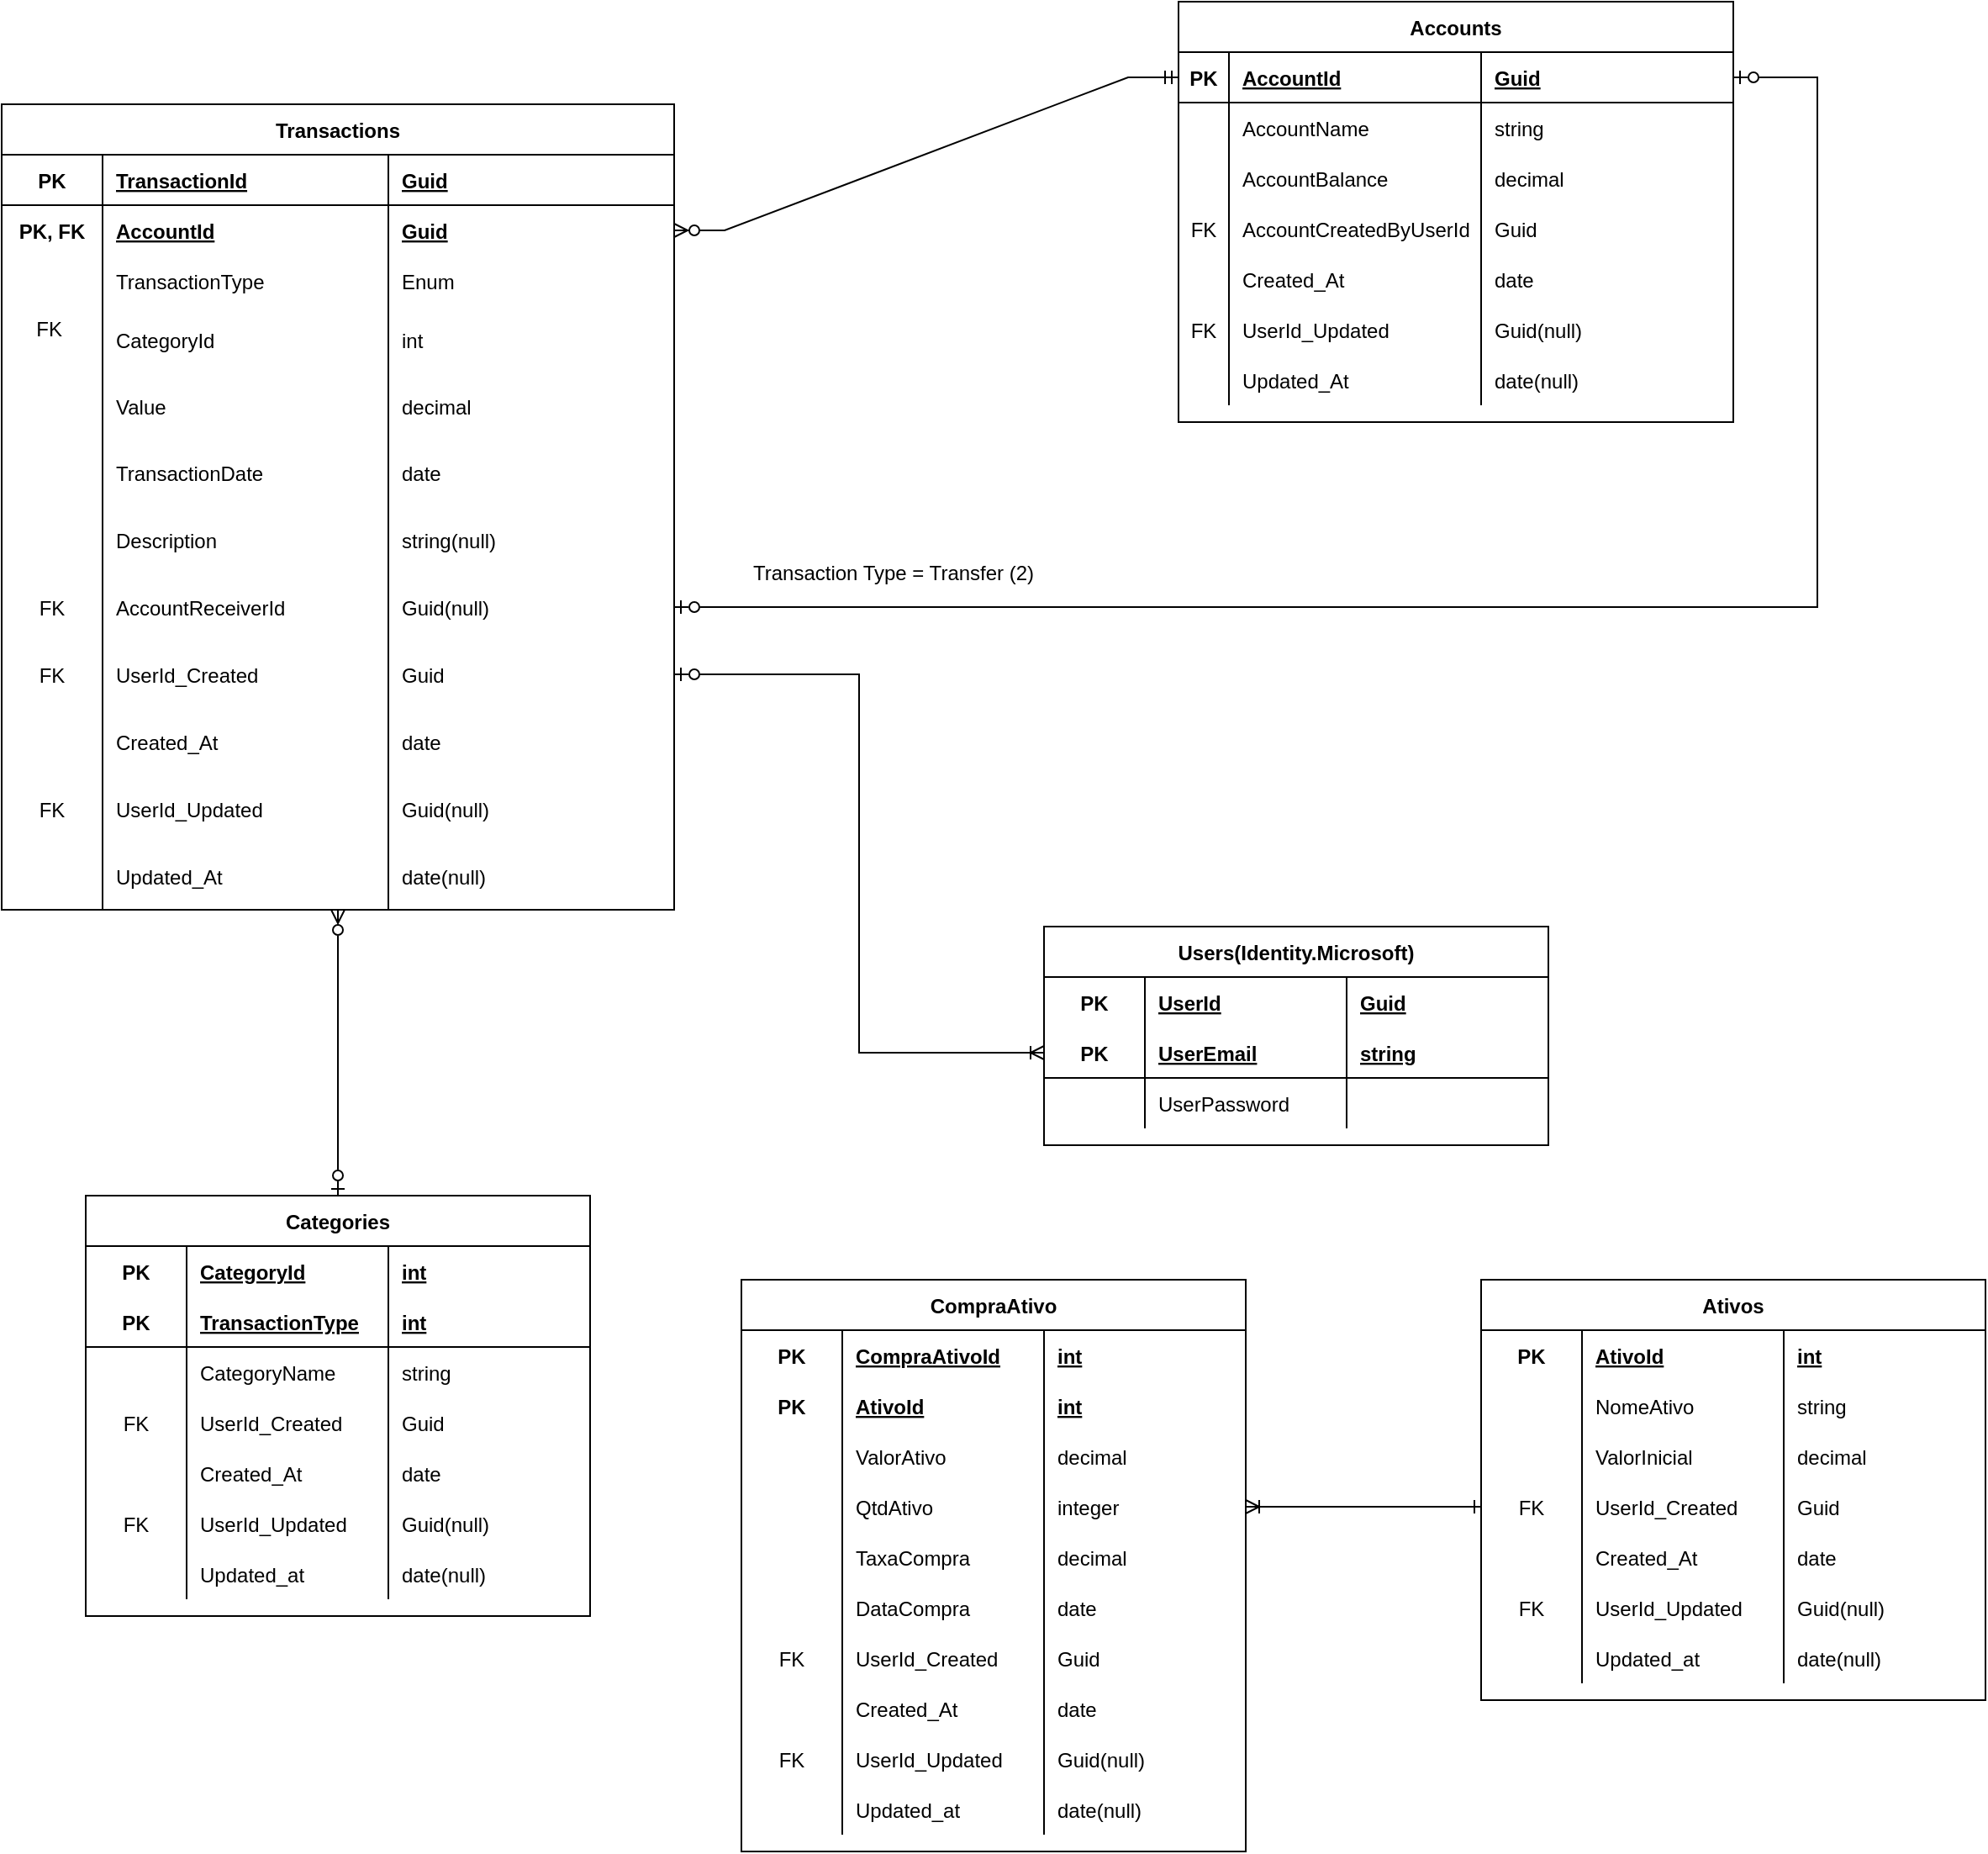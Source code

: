 <mxfile version="19.0.3" type="device"><diagram id="R2lEEEUBdFMjLlhIrx00" name="Page-1"><mxGraphModel dx="886" dy="612" grid="1" gridSize="10" guides="1" tooltips="1" connect="1" arrows="1" fold="1" page="1" pageScale="1" pageWidth="850" pageHeight="1100" math="0" shadow="0" extFonts="Permanent Marker^https://fonts.googleapis.com/css?family=Permanent+Marker"><root><mxCell id="0"/><mxCell id="1" parent="0"/><mxCell id="aYyq9UOS1jgYqxM-oqcq-202" style="edgeStyle=orthogonalEdgeStyle;rounded=0;orthogonalLoop=1;jettySize=auto;html=1;entryX=0.5;entryY=0;entryDx=0;entryDy=0;startArrow=ERzeroToMany;startFill=0;endArrow=ERzeroToOne;endFill=0;" parent="1" source="aYyq9UOS1jgYqxM-oqcq-14" target="aYyq9UOS1jgYqxM-oqcq-137" edge="1"><mxGeometry relative="1" as="geometry"/></mxCell><mxCell id="aYyq9UOS1jgYqxM-oqcq-14" value="Transactions" style="shape=table;startSize=30;container=1;collapsible=1;childLayout=tableLayout;fixedRows=1;rowLines=0;fontStyle=1;align=center;resizeLast=1;resizeLastRow=0;" parent="1" vertex="1"><mxGeometry x="30" y="141" width="400" height="479" as="geometry"><mxRectangle x="360" y="150" width="60" height="30" as="alternateBounds"/></mxGeometry></mxCell><mxCell id="aYyq9UOS1jgYqxM-oqcq-15" value="" style="shape=tableRow;horizontal=0;startSize=0;swimlaneHead=0;swimlaneBody=0;fillColor=none;collapsible=0;dropTarget=0;points=[[0,0.5],[1,0.5]];portConstraint=eastwest;top=0;left=0;right=0;bottom=1;" parent="aYyq9UOS1jgYqxM-oqcq-14" vertex="1"><mxGeometry y="30" width="400" height="30" as="geometry"/></mxCell><mxCell id="aYyq9UOS1jgYqxM-oqcq-16" value="PK" style="shape=partialRectangle;connectable=0;fillColor=none;top=0;left=0;bottom=0;right=0;fontStyle=1;overflow=hidden;" parent="aYyq9UOS1jgYqxM-oqcq-15" vertex="1"><mxGeometry width="60" height="30" as="geometry"><mxRectangle width="60" height="30" as="alternateBounds"/></mxGeometry></mxCell><mxCell id="aYyq9UOS1jgYqxM-oqcq-17" value="TransactionId" style="shape=partialRectangle;connectable=0;fillColor=none;top=0;left=0;bottom=0;right=0;align=left;spacingLeft=6;fontStyle=5;overflow=hidden;" parent="aYyq9UOS1jgYqxM-oqcq-15" vertex="1"><mxGeometry x="60" width="170" height="30" as="geometry"><mxRectangle width="170" height="30" as="alternateBounds"/></mxGeometry></mxCell><mxCell id="aYyq9UOS1jgYqxM-oqcq-112" value="Guid" style="shape=partialRectangle;connectable=0;fillColor=none;top=0;left=0;bottom=0;right=0;align=left;spacingLeft=6;fontStyle=5;overflow=hidden;" parent="aYyq9UOS1jgYqxM-oqcq-15" vertex="1"><mxGeometry x="230" width="170" height="30" as="geometry"><mxRectangle width="170" height="30" as="alternateBounds"/></mxGeometry></mxCell><mxCell id="aYyq9UOS1jgYqxM-oqcq-18" value="" style="shape=tableRow;horizontal=0;startSize=0;swimlaneHead=0;swimlaneBody=0;fillColor=none;collapsible=0;dropTarget=0;points=[[0,0.5],[1,0.5]];portConstraint=eastwest;top=0;left=0;right=0;bottom=0;" parent="aYyq9UOS1jgYqxM-oqcq-14" vertex="1"><mxGeometry y="60" width="400" height="30" as="geometry"/></mxCell><mxCell id="aYyq9UOS1jgYqxM-oqcq-19" value="PK, FK" style="shape=partialRectangle;connectable=0;fillColor=none;top=0;left=0;bottom=0;right=0;editable=1;overflow=hidden;fontStyle=1" parent="aYyq9UOS1jgYqxM-oqcq-18" vertex="1"><mxGeometry width="60" height="30" as="geometry"><mxRectangle width="60" height="30" as="alternateBounds"/></mxGeometry></mxCell><mxCell id="aYyq9UOS1jgYqxM-oqcq-20" value="AccountId" style="shape=partialRectangle;connectable=0;fillColor=none;top=0;left=0;bottom=0;right=0;align=left;spacingLeft=6;overflow=hidden;fontStyle=5" parent="aYyq9UOS1jgYqxM-oqcq-18" vertex="1"><mxGeometry x="60" width="170" height="30" as="geometry"><mxRectangle width="170" height="30" as="alternateBounds"/></mxGeometry></mxCell><mxCell id="aYyq9UOS1jgYqxM-oqcq-113" value="Guid" style="shape=partialRectangle;connectable=0;fillColor=none;top=0;left=0;bottom=0;right=0;align=left;spacingLeft=6;overflow=hidden;fontStyle=5" parent="aYyq9UOS1jgYqxM-oqcq-18" vertex="1"><mxGeometry x="230" width="170" height="30" as="geometry"><mxRectangle width="170" height="30" as="alternateBounds"/></mxGeometry></mxCell><mxCell id="aYyq9UOS1jgYqxM-oqcq-21" value="" style="shape=tableRow;horizontal=0;startSize=0;swimlaneHead=0;swimlaneBody=0;fillColor=none;collapsible=0;dropTarget=0;points=[[0,0.5],[1,0.5]];portConstraint=eastwest;top=0;left=0;right=0;bottom=0;" parent="aYyq9UOS1jgYqxM-oqcq-14" vertex="1"><mxGeometry y="90" width="400" height="30" as="geometry"/></mxCell><mxCell id="aYyq9UOS1jgYqxM-oqcq-22" value="" style="shape=partialRectangle;connectable=0;fillColor=none;top=0;left=0;bottom=0;right=0;editable=1;overflow=hidden;" parent="aYyq9UOS1jgYqxM-oqcq-21" vertex="1"><mxGeometry width="60" height="30" as="geometry"><mxRectangle width="60" height="30" as="alternateBounds"/></mxGeometry></mxCell><mxCell id="aYyq9UOS1jgYqxM-oqcq-23" value="TransactionType" style="shape=partialRectangle;connectable=0;fillColor=none;top=0;left=0;bottom=0;right=0;align=left;spacingLeft=6;overflow=hidden;" parent="aYyq9UOS1jgYqxM-oqcq-21" vertex="1"><mxGeometry x="60" width="170" height="30" as="geometry"><mxRectangle width="170" height="30" as="alternateBounds"/></mxGeometry></mxCell><mxCell id="aYyq9UOS1jgYqxM-oqcq-114" value="Enum" style="shape=partialRectangle;connectable=0;fillColor=none;top=0;left=0;bottom=0;right=0;align=left;spacingLeft=6;overflow=hidden;" parent="aYyq9UOS1jgYqxM-oqcq-21" vertex="1"><mxGeometry x="230" width="170" height="30" as="geometry"><mxRectangle width="170" height="30" as="alternateBounds"/></mxGeometry></mxCell><mxCell id="aYyq9UOS1jgYqxM-oqcq-24" value="" style="shape=tableRow;horizontal=0;startSize=0;swimlaneHead=0;swimlaneBody=0;fillColor=none;collapsible=0;dropTarget=0;points=[[0,0.5],[1,0.5]];portConstraint=eastwest;top=0;left=0;right=0;bottom=0;" parent="aYyq9UOS1jgYqxM-oqcq-14" vertex="1"><mxGeometry y="120" width="400" height="40" as="geometry"/></mxCell><mxCell id="aYyq9UOS1jgYqxM-oqcq-25" value="FK &#10;" style="shape=partialRectangle;connectable=0;fillColor=none;top=0;left=0;bottom=0;right=0;editable=1;overflow=hidden;" parent="aYyq9UOS1jgYqxM-oqcq-24" vertex="1"><mxGeometry width="60" height="40" as="geometry"><mxRectangle width="60" height="40" as="alternateBounds"/></mxGeometry></mxCell><mxCell id="aYyq9UOS1jgYqxM-oqcq-26" value="CategoryId" style="shape=partialRectangle;connectable=0;fillColor=none;top=0;left=0;bottom=0;right=0;align=left;spacingLeft=6;overflow=hidden;" parent="aYyq9UOS1jgYqxM-oqcq-24" vertex="1"><mxGeometry x="60" width="170" height="40" as="geometry"><mxRectangle width="170" height="40" as="alternateBounds"/></mxGeometry></mxCell><mxCell id="aYyq9UOS1jgYqxM-oqcq-115" value="int" style="shape=partialRectangle;connectable=0;fillColor=none;top=0;left=0;bottom=0;right=0;align=left;spacingLeft=6;overflow=hidden;" parent="aYyq9UOS1jgYqxM-oqcq-24" vertex="1"><mxGeometry x="230" width="170" height="40" as="geometry"><mxRectangle width="170" height="40" as="alternateBounds"/></mxGeometry></mxCell><mxCell id="aYyq9UOS1jgYqxM-oqcq-27" value="" style="shape=tableRow;horizontal=0;startSize=0;swimlaneHead=0;swimlaneBody=0;fillColor=none;collapsible=0;dropTarget=0;points=[[0,0.5],[1,0.5]];portConstraint=eastwest;top=0;left=0;right=0;bottom=0;" parent="aYyq9UOS1jgYqxM-oqcq-14" vertex="1"><mxGeometry y="160" width="400" height="39" as="geometry"/></mxCell><mxCell id="aYyq9UOS1jgYqxM-oqcq-28" value="" style="shape=partialRectangle;connectable=0;fillColor=none;top=0;left=0;bottom=0;right=0;editable=1;overflow=hidden;" parent="aYyq9UOS1jgYqxM-oqcq-27" vertex="1"><mxGeometry width="60" height="39" as="geometry"><mxRectangle width="60" height="39" as="alternateBounds"/></mxGeometry></mxCell><mxCell id="aYyq9UOS1jgYqxM-oqcq-29" value="Value" style="shape=partialRectangle;connectable=0;fillColor=none;top=0;left=0;bottom=0;right=0;align=left;spacingLeft=6;overflow=hidden;" parent="aYyq9UOS1jgYqxM-oqcq-27" vertex="1"><mxGeometry x="60" width="170" height="39" as="geometry"><mxRectangle width="170" height="39" as="alternateBounds"/></mxGeometry></mxCell><mxCell id="aYyq9UOS1jgYqxM-oqcq-116" value="decimal" style="shape=partialRectangle;connectable=0;fillColor=none;top=0;left=0;bottom=0;right=0;align=left;spacingLeft=6;overflow=hidden;" parent="aYyq9UOS1jgYqxM-oqcq-27" vertex="1"><mxGeometry x="230" width="170" height="39" as="geometry"><mxRectangle width="170" height="39" as="alternateBounds"/></mxGeometry></mxCell><mxCell id="aYyq9UOS1jgYqxM-oqcq-30" value="" style="shape=tableRow;horizontal=0;startSize=0;swimlaneHead=0;swimlaneBody=0;fillColor=none;collapsible=0;dropTarget=0;points=[[0,0.5],[1,0.5]];portConstraint=eastwest;top=0;left=0;right=0;bottom=0;" parent="aYyq9UOS1jgYqxM-oqcq-14" vertex="1"><mxGeometry y="199" width="400" height="40" as="geometry"/></mxCell><mxCell id="aYyq9UOS1jgYqxM-oqcq-31" value="" style="shape=partialRectangle;connectable=0;fillColor=none;top=0;left=0;bottom=0;right=0;editable=1;overflow=hidden;" parent="aYyq9UOS1jgYqxM-oqcq-30" vertex="1"><mxGeometry width="60" height="40" as="geometry"><mxRectangle width="60" height="40" as="alternateBounds"/></mxGeometry></mxCell><mxCell id="aYyq9UOS1jgYqxM-oqcq-32" value="TransactionDate" style="shape=partialRectangle;connectable=0;fillColor=none;top=0;left=0;bottom=0;right=0;align=left;spacingLeft=6;overflow=hidden;" parent="aYyq9UOS1jgYqxM-oqcq-30" vertex="1"><mxGeometry x="60" width="170" height="40" as="geometry"><mxRectangle width="170" height="40" as="alternateBounds"/></mxGeometry></mxCell><mxCell id="aYyq9UOS1jgYqxM-oqcq-117" value="date" style="shape=partialRectangle;connectable=0;fillColor=none;top=0;left=0;bottom=0;right=0;align=left;spacingLeft=6;overflow=hidden;" parent="aYyq9UOS1jgYqxM-oqcq-30" vertex="1"><mxGeometry x="230" width="170" height="40" as="geometry"><mxRectangle width="170" height="40" as="alternateBounds"/></mxGeometry></mxCell><mxCell id="aYyq9UOS1jgYqxM-oqcq-33" value="" style="shape=tableRow;horizontal=0;startSize=0;swimlaneHead=0;swimlaneBody=0;fillColor=none;collapsible=0;dropTarget=0;points=[[0,0.5],[1,0.5]];portConstraint=eastwest;top=0;left=0;right=0;bottom=0;" parent="aYyq9UOS1jgYqxM-oqcq-14" vertex="1"><mxGeometry y="239" width="400" height="40" as="geometry"/></mxCell><mxCell id="aYyq9UOS1jgYqxM-oqcq-34" value="" style="shape=partialRectangle;connectable=0;fillColor=none;top=0;left=0;bottom=0;right=0;editable=1;overflow=hidden;" parent="aYyq9UOS1jgYqxM-oqcq-33" vertex="1"><mxGeometry width="60" height="40" as="geometry"><mxRectangle width="60" height="40" as="alternateBounds"/></mxGeometry></mxCell><mxCell id="aYyq9UOS1jgYqxM-oqcq-35" value="Description" style="shape=partialRectangle;connectable=0;fillColor=none;top=0;left=0;bottom=0;right=0;align=left;spacingLeft=6;overflow=hidden;" parent="aYyq9UOS1jgYqxM-oqcq-33" vertex="1"><mxGeometry x="60" width="170" height="40" as="geometry"><mxRectangle width="170" height="40" as="alternateBounds"/></mxGeometry></mxCell><mxCell id="aYyq9UOS1jgYqxM-oqcq-118" value="string(null)" style="shape=partialRectangle;connectable=0;fillColor=none;top=0;left=0;bottom=0;right=0;align=left;spacingLeft=6;overflow=hidden;" parent="aYyq9UOS1jgYqxM-oqcq-33" vertex="1"><mxGeometry x="230" width="170" height="40" as="geometry"><mxRectangle width="170" height="40" as="alternateBounds"/></mxGeometry></mxCell><mxCell id="aYyq9UOS1jgYqxM-oqcq-58" value="" style="shape=tableRow;horizontal=0;startSize=0;swimlaneHead=0;swimlaneBody=0;fillColor=none;collapsible=0;dropTarget=0;points=[[0,0.5],[1,0.5]];portConstraint=eastwest;top=0;left=0;right=0;bottom=0;" parent="aYyq9UOS1jgYqxM-oqcq-14" vertex="1"><mxGeometry y="279" width="400" height="40" as="geometry"/></mxCell><mxCell id="aYyq9UOS1jgYqxM-oqcq-59" value="FK" style="shape=partialRectangle;connectable=0;fillColor=none;top=0;left=0;bottom=0;right=0;editable=1;overflow=hidden;" parent="aYyq9UOS1jgYqxM-oqcq-58" vertex="1"><mxGeometry width="60" height="40" as="geometry"><mxRectangle width="60" height="40" as="alternateBounds"/></mxGeometry></mxCell><mxCell id="aYyq9UOS1jgYqxM-oqcq-60" value="AccountReceiverId" style="shape=partialRectangle;connectable=0;fillColor=none;top=0;left=0;bottom=0;right=0;align=left;spacingLeft=6;overflow=hidden;" parent="aYyq9UOS1jgYqxM-oqcq-58" vertex="1"><mxGeometry x="60" width="170" height="40" as="geometry"><mxRectangle width="170" height="40" as="alternateBounds"/></mxGeometry></mxCell><mxCell id="aYyq9UOS1jgYqxM-oqcq-119" value="Guid(null)" style="shape=partialRectangle;connectable=0;fillColor=none;top=0;left=0;bottom=0;right=0;align=left;spacingLeft=6;overflow=hidden;" parent="aYyq9UOS1jgYqxM-oqcq-58" vertex="1"><mxGeometry x="230" width="170" height="40" as="geometry"><mxRectangle width="170" height="40" as="alternateBounds"/></mxGeometry></mxCell><mxCell id="aYyq9UOS1jgYqxM-oqcq-61" value="" style="shape=tableRow;horizontal=0;startSize=0;swimlaneHead=0;swimlaneBody=0;fillColor=none;collapsible=0;dropTarget=0;points=[[0,0.5],[1,0.5]];portConstraint=eastwest;top=0;left=0;right=0;bottom=0;" parent="aYyq9UOS1jgYqxM-oqcq-14" vertex="1"><mxGeometry y="319" width="400" height="40" as="geometry"/></mxCell><mxCell id="aYyq9UOS1jgYqxM-oqcq-62" value="FK" style="shape=partialRectangle;connectable=0;fillColor=none;top=0;left=0;bottom=0;right=0;editable=1;overflow=hidden;" parent="aYyq9UOS1jgYqxM-oqcq-61" vertex="1"><mxGeometry width="60" height="40" as="geometry"><mxRectangle width="60" height="40" as="alternateBounds"/></mxGeometry></mxCell><mxCell id="aYyq9UOS1jgYqxM-oqcq-63" value="UserId_Created" style="shape=partialRectangle;connectable=0;fillColor=none;top=0;left=0;bottom=0;right=0;align=left;spacingLeft=6;overflow=hidden;" parent="aYyq9UOS1jgYqxM-oqcq-61" vertex="1"><mxGeometry x="60" width="170" height="40" as="geometry"><mxRectangle width="170" height="40" as="alternateBounds"/></mxGeometry></mxCell><mxCell id="aYyq9UOS1jgYqxM-oqcq-120" value="Guid" style="shape=partialRectangle;connectable=0;fillColor=none;top=0;left=0;bottom=0;right=0;align=left;spacingLeft=6;overflow=hidden;" parent="aYyq9UOS1jgYqxM-oqcq-61" vertex="1"><mxGeometry x="230" width="170" height="40" as="geometry"><mxRectangle width="170" height="40" as="alternateBounds"/></mxGeometry></mxCell><mxCell id="aYyq9UOS1jgYqxM-oqcq-64" value="" style="shape=tableRow;horizontal=0;startSize=0;swimlaneHead=0;swimlaneBody=0;fillColor=none;collapsible=0;dropTarget=0;points=[[0,0.5],[1,0.5]];portConstraint=eastwest;top=0;left=0;right=0;bottom=0;" parent="aYyq9UOS1jgYqxM-oqcq-14" vertex="1"><mxGeometry y="359" width="400" height="40" as="geometry"/></mxCell><mxCell id="aYyq9UOS1jgYqxM-oqcq-65" value="" style="shape=partialRectangle;connectable=0;fillColor=none;top=0;left=0;bottom=0;right=0;editable=1;overflow=hidden;" parent="aYyq9UOS1jgYqxM-oqcq-64" vertex="1"><mxGeometry width="60" height="40" as="geometry"><mxRectangle width="60" height="40" as="alternateBounds"/></mxGeometry></mxCell><mxCell id="aYyq9UOS1jgYqxM-oqcq-66" value="Created_At" style="shape=partialRectangle;connectable=0;fillColor=none;top=0;left=0;bottom=0;right=0;align=left;spacingLeft=6;overflow=hidden;" parent="aYyq9UOS1jgYqxM-oqcq-64" vertex="1"><mxGeometry x="60" width="170" height="40" as="geometry"><mxRectangle width="170" height="40" as="alternateBounds"/></mxGeometry></mxCell><mxCell id="aYyq9UOS1jgYqxM-oqcq-121" value="date" style="shape=partialRectangle;connectable=0;fillColor=none;top=0;left=0;bottom=0;right=0;align=left;spacingLeft=6;overflow=hidden;" parent="aYyq9UOS1jgYqxM-oqcq-64" vertex="1"><mxGeometry x="230" width="170" height="40" as="geometry"><mxRectangle width="170" height="40" as="alternateBounds"/></mxGeometry></mxCell><mxCell id="aYyq9UOS1jgYqxM-oqcq-70" value="" style="shape=tableRow;horizontal=0;startSize=0;swimlaneHead=0;swimlaneBody=0;fillColor=none;collapsible=0;dropTarget=0;points=[[0,0.5],[1,0.5]];portConstraint=eastwest;top=0;left=0;right=0;bottom=0;" parent="aYyq9UOS1jgYqxM-oqcq-14" vertex="1"><mxGeometry y="399" width="400" height="40" as="geometry"/></mxCell><mxCell id="aYyq9UOS1jgYqxM-oqcq-71" value="FK" style="shape=partialRectangle;connectable=0;fillColor=none;top=0;left=0;bottom=0;right=0;editable=1;overflow=hidden;" parent="aYyq9UOS1jgYqxM-oqcq-70" vertex="1"><mxGeometry width="60" height="40" as="geometry"><mxRectangle width="60" height="40" as="alternateBounds"/></mxGeometry></mxCell><mxCell id="aYyq9UOS1jgYqxM-oqcq-72" value="UserId_Updated" style="shape=partialRectangle;connectable=0;fillColor=none;top=0;left=0;bottom=0;right=0;align=left;spacingLeft=6;overflow=hidden;" parent="aYyq9UOS1jgYqxM-oqcq-70" vertex="1"><mxGeometry x="60" width="170" height="40" as="geometry"><mxRectangle width="170" height="40" as="alternateBounds"/></mxGeometry></mxCell><mxCell id="aYyq9UOS1jgYqxM-oqcq-122" value="Guid(null)" style="shape=partialRectangle;connectable=0;fillColor=none;top=0;left=0;bottom=0;right=0;align=left;spacingLeft=6;overflow=hidden;" parent="aYyq9UOS1jgYqxM-oqcq-70" vertex="1"><mxGeometry x="230" width="170" height="40" as="geometry"><mxRectangle width="170" height="40" as="alternateBounds"/></mxGeometry></mxCell><mxCell id="aYyq9UOS1jgYqxM-oqcq-67" value="" style="shape=tableRow;horizontal=0;startSize=0;swimlaneHead=0;swimlaneBody=0;fillColor=none;collapsible=0;dropTarget=0;points=[[0,0.5],[1,0.5]];portConstraint=eastwest;top=0;left=0;right=0;bottom=0;" parent="aYyq9UOS1jgYqxM-oqcq-14" vertex="1"><mxGeometry y="439" width="400" height="40" as="geometry"/></mxCell><mxCell id="aYyq9UOS1jgYqxM-oqcq-68" value="" style="shape=partialRectangle;connectable=0;fillColor=none;top=0;left=0;bottom=0;right=0;editable=1;overflow=hidden;" parent="aYyq9UOS1jgYqxM-oqcq-67" vertex="1"><mxGeometry width="60" height="40" as="geometry"><mxRectangle width="60" height="40" as="alternateBounds"/></mxGeometry></mxCell><mxCell id="aYyq9UOS1jgYqxM-oqcq-69" value="Updated_At" style="shape=partialRectangle;connectable=0;fillColor=none;top=0;left=0;bottom=0;right=0;align=left;spacingLeft=6;overflow=hidden;" parent="aYyq9UOS1jgYqxM-oqcq-67" vertex="1"><mxGeometry x="60" width="170" height="40" as="geometry"><mxRectangle width="170" height="40" as="alternateBounds"/></mxGeometry></mxCell><mxCell id="aYyq9UOS1jgYqxM-oqcq-123" value="date(null)" style="shape=partialRectangle;connectable=0;fillColor=none;top=0;left=0;bottom=0;right=0;align=left;spacingLeft=6;overflow=hidden;" parent="aYyq9UOS1jgYqxM-oqcq-67" vertex="1"><mxGeometry x="230" width="170" height="40" as="geometry"><mxRectangle width="170" height="40" as="alternateBounds"/></mxGeometry></mxCell><mxCell id="aYyq9UOS1jgYqxM-oqcq-73" value="Accounts" style="shape=table;startSize=30;container=1;collapsible=1;childLayout=tableLayout;fixedRows=1;rowLines=0;fontStyle=1;align=center;resizeLast=1;noLabel=0;enumerate=0;moveCells=0;swimlaneLine=1;" parent="1" vertex="1"><mxGeometry x="730" y="80" width="330" height="250" as="geometry"/></mxCell><mxCell id="aYyq9UOS1jgYqxM-oqcq-74" value="" style="shape=tableRow;horizontal=0;startSize=0;swimlaneHead=0;swimlaneBody=0;fillColor=none;collapsible=0;dropTarget=0;points=[[0,0.5],[1,0.5]];portConstraint=eastwest;top=0;left=0;right=0;bottom=1;" parent="aYyq9UOS1jgYqxM-oqcq-73" vertex="1"><mxGeometry y="30" width="330" height="30" as="geometry"/></mxCell><mxCell id="aYyq9UOS1jgYqxM-oqcq-75" value="PK" style="shape=partialRectangle;connectable=0;fillColor=none;top=0;left=0;bottom=0;right=0;fontStyle=1;overflow=hidden;" parent="aYyq9UOS1jgYqxM-oqcq-74" vertex="1"><mxGeometry width="30" height="30" as="geometry"><mxRectangle width="30" height="30" as="alternateBounds"/></mxGeometry></mxCell><mxCell id="aYyq9UOS1jgYqxM-oqcq-76" value="AccountId" style="shape=partialRectangle;connectable=0;fillColor=none;top=0;left=0;bottom=0;right=0;align=left;spacingLeft=6;fontStyle=5;overflow=hidden;" parent="aYyq9UOS1jgYqxM-oqcq-74" vertex="1"><mxGeometry x="30" width="150" height="30" as="geometry"><mxRectangle width="150" height="30" as="alternateBounds"/></mxGeometry></mxCell><mxCell id="aYyq9UOS1jgYqxM-oqcq-105" value="Guid" style="shape=partialRectangle;connectable=0;fillColor=none;top=0;left=0;bottom=0;right=0;align=left;spacingLeft=6;fontStyle=5;overflow=hidden;" parent="aYyq9UOS1jgYqxM-oqcq-74" vertex="1"><mxGeometry x="180" width="150" height="30" as="geometry"><mxRectangle width="150" height="30" as="alternateBounds"/></mxGeometry></mxCell><mxCell id="aYyq9UOS1jgYqxM-oqcq-77" value="" style="shape=tableRow;horizontal=0;startSize=0;swimlaneHead=0;swimlaneBody=0;fillColor=none;collapsible=0;dropTarget=0;points=[[0,0.5],[1,0.5]];portConstraint=eastwest;top=0;left=0;right=0;bottom=0;" parent="aYyq9UOS1jgYqxM-oqcq-73" vertex="1"><mxGeometry y="60" width="330" height="30" as="geometry"/></mxCell><mxCell id="aYyq9UOS1jgYqxM-oqcq-78" value="" style="shape=partialRectangle;connectable=0;fillColor=none;top=0;left=0;bottom=0;right=0;editable=1;overflow=hidden;" parent="aYyq9UOS1jgYqxM-oqcq-77" vertex="1"><mxGeometry width="30" height="30" as="geometry"><mxRectangle width="30" height="30" as="alternateBounds"/></mxGeometry></mxCell><mxCell id="aYyq9UOS1jgYqxM-oqcq-79" value="AccountName" style="shape=partialRectangle;connectable=0;fillColor=none;top=0;left=0;bottom=0;right=0;align=left;spacingLeft=6;overflow=hidden;" parent="aYyq9UOS1jgYqxM-oqcq-77" vertex="1"><mxGeometry x="30" width="150" height="30" as="geometry"><mxRectangle width="150" height="30" as="alternateBounds"/></mxGeometry></mxCell><mxCell id="aYyq9UOS1jgYqxM-oqcq-106" value="string" style="shape=partialRectangle;connectable=0;fillColor=none;top=0;left=0;bottom=0;right=0;align=left;spacingLeft=6;overflow=hidden;" parent="aYyq9UOS1jgYqxM-oqcq-77" vertex="1"><mxGeometry x="180" width="150" height="30" as="geometry"><mxRectangle width="150" height="30" as="alternateBounds"/></mxGeometry></mxCell><mxCell id="aYyq9UOS1jgYqxM-oqcq-80" value="" style="shape=tableRow;horizontal=0;startSize=0;swimlaneHead=0;swimlaneBody=0;fillColor=none;collapsible=0;dropTarget=0;points=[[0,0.5],[1,0.5]];portConstraint=eastwest;top=0;left=0;right=0;bottom=0;" parent="aYyq9UOS1jgYqxM-oqcq-73" vertex="1"><mxGeometry y="90" width="330" height="30" as="geometry"/></mxCell><mxCell id="aYyq9UOS1jgYqxM-oqcq-81" value="" style="shape=partialRectangle;connectable=0;fillColor=none;top=0;left=0;bottom=0;right=0;editable=1;overflow=hidden;" parent="aYyq9UOS1jgYqxM-oqcq-80" vertex="1"><mxGeometry width="30" height="30" as="geometry"><mxRectangle width="30" height="30" as="alternateBounds"/></mxGeometry></mxCell><mxCell id="aYyq9UOS1jgYqxM-oqcq-82" value="AccountBalance" style="shape=partialRectangle;connectable=0;fillColor=none;top=0;left=0;bottom=0;right=0;align=left;spacingLeft=6;overflow=hidden;" parent="aYyq9UOS1jgYqxM-oqcq-80" vertex="1"><mxGeometry x="30" width="150" height="30" as="geometry"><mxRectangle width="150" height="30" as="alternateBounds"/></mxGeometry></mxCell><mxCell id="aYyq9UOS1jgYqxM-oqcq-107" value="decimal" style="shape=partialRectangle;connectable=0;fillColor=none;top=0;left=0;bottom=0;right=0;align=left;spacingLeft=6;overflow=hidden;" parent="aYyq9UOS1jgYqxM-oqcq-80" vertex="1"><mxGeometry x="180" width="150" height="30" as="geometry"><mxRectangle width="150" height="30" as="alternateBounds"/></mxGeometry></mxCell><mxCell id="aYyq9UOS1jgYqxM-oqcq-86" value="" style="shape=tableRow;horizontal=0;startSize=0;swimlaneHead=0;swimlaneBody=0;fillColor=none;collapsible=0;dropTarget=0;points=[[0,0.5],[1,0.5]];portConstraint=eastwest;top=0;left=0;right=0;bottom=0;" parent="aYyq9UOS1jgYqxM-oqcq-73" vertex="1"><mxGeometry y="120" width="330" height="30" as="geometry"/></mxCell><mxCell id="aYyq9UOS1jgYqxM-oqcq-87" value="FK" style="shape=partialRectangle;connectable=0;fillColor=none;top=0;left=0;bottom=0;right=0;editable=1;overflow=hidden;" parent="aYyq9UOS1jgYqxM-oqcq-86" vertex="1"><mxGeometry width="30" height="30" as="geometry"><mxRectangle width="30" height="30" as="alternateBounds"/></mxGeometry></mxCell><mxCell id="aYyq9UOS1jgYqxM-oqcq-88" value="AccountCreatedByUserId" style="shape=partialRectangle;connectable=0;fillColor=none;top=0;left=0;bottom=0;right=0;align=left;spacingLeft=6;overflow=hidden;" parent="aYyq9UOS1jgYqxM-oqcq-86" vertex="1"><mxGeometry x="30" width="150" height="30" as="geometry"><mxRectangle width="150" height="30" as="alternateBounds"/></mxGeometry></mxCell><mxCell id="aYyq9UOS1jgYqxM-oqcq-108" value="Guid" style="shape=partialRectangle;connectable=0;fillColor=none;top=0;left=0;bottom=0;right=0;align=left;spacingLeft=6;overflow=hidden;" parent="aYyq9UOS1jgYqxM-oqcq-86" vertex="1"><mxGeometry x="180" width="150" height="30" as="geometry"><mxRectangle width="150" height="30" as="alternateBounds"/></mxGeometry></mxCell><mxCell id="aYyq9UOS1jgYqxM-oqcq-89" value="" style="shape=tableRow;horizontal=0;startSize=0;swimlaneHead=0;swimlaneBody=0;fillColor=none;collapsible=0;dropTarget=0;points=[[0,0.5],[1,0.5]];portConstraint=eastwest;top=0;left=0;right=0;bottom=0;" parent="aYyq9UOS1jgYqxM-oqcq-73" vertex="1"><mxGeometry y="150" width="330" height="30" as="geometry"/></mxCell><mxCell id="aYyq9UOS1jgYqxM-oqcq-90" value="" style="shape=partialRectangle;connectable=0;fillColor=none;top=0;left=0;bottom=0;right=0;editable=1;overflow=hidden;" parent="aYyq9UOS1jgYqxM-oqcq-89" vertex="1"><mxGeometry width="30" height="30" as="geometry"><mxRectangle width="30" height="30" as="alternateBounds"/></mxGeometry></mxCell><mxCell id="aYyq9UOS1jgYqxM-oqcq-91" value="Created_At" style="shape=partialRectangle;connectable=0;fillColor=none;top=0;left=0;bottom=0;right=0;align=left;spacingLeft=6;overflow=hidden;" parent="aYyq9UOS1jgYqxM-oqcq-89" vertex="1"><mxGeometry x="30" width="150" height="30" as="geometry"><mxRectangle width="150" height="30" as="alternateBounds"/></mxGeometry></mxCell><mxCell id="aYyq9UOS1jgYqxM-oqcq-109" value="date" style="shape=partialRectangle;connectable=0;fillColor=none;top=0;left=0;bottom=0;right=0;align=left;spacingLeft=6;overflow=hidden;" parent="aYyq9UOS1jgYqxM-oqcq-89" vertex="1"><mxGeometry x="180" width="150" height="30" as="geometry"><mxRectangle width="150" height="30" as="alternateBounds"/></mxGeometry></mxCell><mxCell id="aYyq9UOS1jgYqxM-oqcq-92" value="" style="shape=tableRow;horizontal=0;startSize=0;swimlaneHead=0;swimlaneBody=0;fillColor=none;collapsible=0;dropTarget=0;points=[[0,0.5],[1,0.5]];portConstraint=eastwest;top=0;left=0;right=0;bottom=0;" parent="aYyq9UOS1jgYqxM-oqcq-73" vertex="1"><mxGeometry y="180" width="330" height="30" as="geometry"/></mxCell><mxCell id="aYyq9UOS1jgYqxM-oqcq-93" value="FK" style="shape=partialRectangle;connectable=0;fillColor=none;top=0;left=0;bottom=0;right=0;editable=1;overflow=hidden;" parent="aYyq9UOS1jgYqxM-oqcq-92" vertex="1"><mxGeometry width="30" height="30" as="geometry"><mxRectangle width="30" height="30" as="alternateBounds"/></mxGeometry></mxCell><mxCell id="aYyq9UOS1jgYqxM-oqcq-94" value="UserId_Updated" style="shape=partialRectangle;connectable=0;fillColor=none;top=0;left=0;bottom=0;right=0;align=left;spacingLeft=6;overflow=hidden;" parent="aYyq9UOS1jgYqxM-oqcq-92" vertex="1"><mxGeometry x="30" width="150" height="30" as="geometry"><mxRectangle width="150" height="30" as="alternateBounds"/></mxGeometry></mxCell><mxCell id="aYyq9UOS1jgYqxM-oqcq-110" value="Guid(null)" style="shape=partialRectangle;connectable=0;fillColor=none;top=0;left=0;bottom=0;right=0;align=left;spacingLeft=6;overflow=hidden;" parent="aYyq9UOS1jgYqxM-oqcq-92" vertex="1"><mxGeometry x="180" width="150" height="30" as="geometry"><mxRectangle width="150" height="30" as="alternateBounds"/></mxGeometry></mxCell><mxCell id="aYyq9UOS1jgYqxM-oqcq-95" value="" style="shape=tableRow;horizontal=0;startSize=0;swimlaneHead=0;swimlaneBody=0;fillColor=none;collapsible=0;dropTarget=0;points=[[0,0.5],[1,0.5]];portConstraint=eastwest;top=0;left=0;right=0;bottom=0;" parent="aYyq9UOS1jgYqxM-oqcq-73" vertex="1"><mxGeometry y="210" width="330" height="30" as="geometry"/></mxCell><mxCell id="aYyq9UOS1jgYqxM-oqcq-96" value="" style="shape=partialRectangle;connectable=0;fillColor=none;top=0;left=0;bottom=0;right=0;editable=1;overflow=hidden;" parent="aYyq9UOS1jgYqxM-oqcq-95" vertex="1"><mxGeometry width="30" height="30" as="geometry"><mxRectangle width="30" height="30" as="alternateBounds"/></mxGeometry></mxCell><mxCell id="aYyq9UOS1jgYqxM-oqcq-97" value="Updated_At" style="shape=partialRectangle;connectable=0;fillColor=none;top=0;left=0;bottom=0;right=0;align=left;spacingLeft=6;overflow=hidden;" parent="aYyq9UOS1jgYqxM-oqcq-95" vertex="1"><mxGeometry x="30" width="150" height="30" as="geometry"><mxRectangle width="150" height="30" as="alternateBounds"/></mxGeometry></mxCell><mxCell id="aYyq9UOS1jgYqxM-oqcq-111" value="date(null)" style="shape=partialRectangle;connectable=0;fillColor=none;top=0;left=0;bottom=0;right=0;align=left;spacingLeft=6;overflow=hidden;" parent="aYyq9UOS1jgYqxM-oqcq-95" vertex="1"><mxGeometry x="180" width="150" height="30" as="geometry"><mxRectangle width="150" height="30" as="alternateBounds"/></mxGeometry></mxCell><mxCell id="aYyq9UOS1jgYqxM-oqcq-137" value="Categories" style="shape=table;startSize=30;container=1;collapsible=1;childLayout=tableLayout;fixedRows=1;rowLines=0;fontStyle=1;align=center;resizeLast=1;" parent="1" vertex="1"><mxGeometry x="80" y="790" width="300" height="250" as="geometry"/></mxCell><mxCell id="aYyq9UOS1jgYqxM-oqcq-138" value="" style="shape=tableRow;horizontal=0;startSize=0;swimlaneHead=0;swimlaneBody=0;fillColor=none;collapsible=0;dropTarget=0;points=[[0,0.5],[1,0.5]];portConstraint=eastwest;top=0;left=0;right=0;bottom=0;" parent="aYyq9UOS1jgYqxM-oqcq-137" vertex="1"><mxGeometry y="30" width="300" height="30" as="geometry"/></mxCell><mxCell id="aYyq9UOS1jgYqxM-oqcq-139" value="PK" style="shape=partialRectangle;connectable=0;fillColor=none;top=0;left=0;bottom=0;right=0;fontStyle=1;overflow=hidden;" parent="aYyq9UOS1jgYqxM-oqcq-138" vertex="1"><mxGeometry width="60" height="30" as="geometry"><mxRectangle width="60" height="30" as="alternateBounds"/></mxGeometry></mxCell><mxCell id="aYyq9UOS1jgYqxM-oqcq-140" value="CategoryId" style="shape=partialRectangle;connectable=0;fillColor=none;top=0;left=0;bottom=0;right=0;align=left;spacingLeft=6;fontStyle=5;overflow=hidden;" parent="aYyq9UOS1jgYqxM-oqcq-138" vertex="1"><mxGeometry x="60" width="120" height="30" as="geometry"><mxRectangle width="120" height="30" as="alternateBounds"/></mxGeometry></mxCell><mxCell id="aYyq9UOS1jgYqxM-oqcq-150" value="int" style="shape=partialRectangle;connectable=0;fillColor=none;top=0;left=0;bottom=0;right=0;align=left;spacingLeft=6;fontStyle=5;overflow=hidden;" parent="aYyq9UOS1jgYqxM-oqcq-138" vertex="1"><mxGeometry x="180" width="120" height="30" as="geometry"><mxRectangle width="120" height="30" as="alternateBounds"/></mxGeometry></mxCell><mxCell id="aYyq9UOS1jgYqxM-oqcq-141" value="" style="shape=tableRow;horizontal=0;startSize=0;swimlaneHead=0;swimlaneBody=0;fillColor=none;collapsible=0;dropTarget=0;points=[[0,0.5],[1,0.5]];portConstraint=eastwest;top=0;left=0;right=0;bottom=1;" parent="aYyq9UOS1jgYqxM-oqcq-137" vertex="1"><mxGeometry y="60" width="300" height="30" as="geometry"/></mxCell><mxCell id="aYyq9UOS1jgYqxM-oqcq-142" value="PK" style="shape=partialRectangle;connectable=0;fillColor=none;top=0;left=0;bottom=0;right=0;fontStyle=1;overflow=hidden;" parent="aYyq9UOS1jgYqxM-oqcq-141" vertex="1"><mxGeometry width="60" height="30" as="geometry"><mxRectangle width="60" height="30" as="alternateBounds"/></mxGeometry></mxCell><mxCell id="aYyq9UOS1jgYqxM-oqcq-143" value="TransactionType" style="shape=partialRectangle;connectable=0;fillColor=none;top=0;left=0;bottom=0;right=0;align=left;spacingLeft=6;fontStyle=5;overflow=hidden;" parent="aYyq9UOS1jgYqxM-oqcq-141" vertex="1"><mxGeometry x="60" width="120" height="30" as="geometry"><mxRectangle width="120" height="30" as="alternateBounds"/></mxGeometry></mxCell><mxCell id="aYyq9UOS1jgYqxM-oqcq-151" value="int" style="shape=partialRectangle;connectable=0;fillColor=none;top=0;left=0;bottom=0;right=0;align=left;spacingLeft=6;fontStyle=5;overflow=hidden;" parent="aYyq9UOS1jgYqxM-oqcq-141" vertex="1"><mxGeometry x="180" width="120" height="30" as="geometry"><mxRectangle width="120" height="30" as="alternateBounds"/></mxGeometry></mxCell><mxCell id="aYyq9UOS1jgYqxM-oqcq-144" value="" style="shape=tableRow;horizontal=0;startSize=0;swimlaneHead=0;swimlaneBody=0;fillColor=none;collapsible=0;dropTarget=0;points=[[0,0.5],[1,0.5]];portConstraint=eastwest;top=0;left=0;right=0;bottom=0;" parent="aYyq9UOS1jgYqxM-oqcq-137" vertex="1"><mxGeometry y="90" width="300" height="30" as="geometry"/></mxCell><mxCell id="aYyq9UOS1jgYqxM-oqcq-145" value="" style="shape=partialRectangle;connectable=0;fillColor=none;top=0;left=0;bottom=0;right=0;editable=1;overflow=hidden;" parent="aYyq9UOS1jgYqxM-oqcq-144" vertex="1"><mxGeometry width="60" height="30" as="geometry"><mxRectangle width="60" height="30" as="alternateBounds"/></mxGeometry></mxCell><mxCell id="aYyq9UOS1jgYqxM-oqcq-146" value="CategoryName" style="shape=partialRectangle;connectable=0;fillColor=none;top=0;left=0;bottom=0;right=0;align=left;spacingLeft=6;overflow=hidden;" parent="aYyq9UOS1jgYqxM-oqcq-144" vertex="1"><mxGeometry x="60" width="120" height="30" as="geometry"><mxRectangle width="120" height="30" as="alternateBounds"/></mxGeometry></mxCell><mxCell id="aYyq9UOS1jgYqxM-oqcq-152" value="string" style="shape=partialRectangle;connectable=0;fillColor=none;top=0;left=0;bottom=0;right=0;align=left;spacingLeft=6;overflow=hidden;" parent="aYyq9UOS1jgYqxM-oqcq-144" vertex="1"><mxGeometry x="180" width="120" height="30" as="geometry"><mxRectangle width="120" height="30" as="alternateBounds"/></mxGeometry></mxCell><mxCell id="aYyq9UOS1jgYqxM-oqcq-158" style="shape=tableRow;horizontal=0;startSize=0;swimlaneHead=0;swimlaneBody=0;fillColor=none;collapsible=0;dropTarget=0;points=[[0,0.5],[1,0.5]];portConstraint=eastwest;top=0;left=0;right=0;bottom=0;" parent="aYyq9UOS1jgYqxM-oqcq-137" vertex="1"><mxGeometry y="120" width="300" height="30" as="geometry"/></mxCell><mxCell id="aYyq9UOS1jgYqxM-oqcq-159" value="FK" style="shape=partialRectangle;connectable=0;fillColor=none;top=0;left=0;bottom=0;right=0;editable=1;overflow=hidden;" parent="aYyq9UOS1jgYqxM-oqcq-158" vertex="1"><mxGeometry width="60" height="30" as="geometry"><mxRectangle width="60" height="30" as="alternateBounds"/></mxGeometry></mxCell><mxCell id="aYyq9UOS1jgYqxM-oqcq-160" value="UserId_Created" style="shape=partialRectangle;connectable=0;fillColor=none;top=0;left=0;bottom=0;right=0;align=left;spacingLeft=6;overflow=hidden;" parent="aYyq9UOS1jgYqxM-oqcq-158" vertex="1"><mxGeometry x="60" width="120" height="30" as="geometry"><mxRectangle width="120" height="30" as="alternateBounds"/></mxGeometry></mxCell><mxCell id="aYyq9UOS1jgYqxM-oqcq-161" value="Guid" style="shape=partialRectangle;connectable=0;fillColor=none;top=0;left=0;bottom=0;right=0;align=left;spacingLeft=6;overflow=hidden;" parent="aYyq9UOS1jgYqxM-oqcq-158" vertex="1"><mxGeometry x="180" width="120" height="30" as="geometry"><mxRectangle width="120" height="30" as="alternateBounds"/></mxGeometry></mxCell><mxCell id="aYyq9UOS1jgYqxM-oqcq-188" style="shape=tableRow;horizontal=0;startSize=0;swimlaneHead=0;swimlaneBody=0;fillColor=none;collapsible=0;dropTarget=0;points=[[0,0.5],[1,0.5]];portConstraint=eastwest;top=0;left=0;right=0;bottom=0;" parent="aYyq9UOS1jgYqxM-oqcq-137" vertex="1"><mxGeometry y="150" width="300" height="30" as="geometry"/></mxCell><mxCell id="aYyq9UOS1jgYqxM-oqcq-189" style="shape=partialRectangle;connectable=0;fillColor=none;top=0;left=0;bottom=0;right=0;editable=1;overflow=hidden;" parent="aYyq9UOS1jgYqxM-oqcq-188" vertex="1"><mxGeometry width="60" height="30" as="geometry"><mxRectangle width="60" height="30" as="alternateBounds"/></mxGeometry></mxCell><mxCell id="aYyq9UOS1jgYqxM-oqcq-190" value="Created_At" style="shape=partialRectangle;connectable=0;fillColor=none;top=0;left=0;bottom=0;right=0;align=left;spacingLeft=6;overflow=hidden;" parent="aYyq9UOS1jgYqxM-oqcq-188" vertex="1"><mxGeometry x="60" width="120" height="30" as="geometry"><mxRectangle width="120" height="30" as="alternateBounds"/></mxGeometry></mxCell><mxCell id="aYyq9UOS1jgYqxM-oqcq-191" value="date" style="shape=partialRectangle;connectable=0;fillColor=none;top=0;left=0;bottom=0;right=0;align=left;spacingLeft=6;overflow=hidden;" parent="aYyq9UOS1jgYqxM-oqcq-188" vertex="1"><mxGeometry x="180" width="120" height="30" as="geometry"><mxRectangle width="120" height="30" as="alternateBounds"/></mxGeometry></mxCell><mxCell id="aYyq9UOS1jgYqxM-oqcq-154" style="shape=tableRow;horizontal=0;startSize=0;swimlaneHead=0;swimlaneBody=0;fillColor=none;collapsible=0;dropTarget=0;points=[[0,0.5],[1,0.5]];portConstraint=eastwest;top=0;left=0;right=0;bottom=0;" parent="aYyq9UOS1jgYqxM-oqcq-137" vertex="1"><mxGeometry y="180" width="300" height="30" as="geometry"/></mxCell><mxCell id="aYyq9UOS1jgYqxM-oqcq-155" value="FK" style="shape=partialRectangle;connectable=0;fillColor=none;top=0;left=0;bottom=0;right=0;editable=1;overflow=hidden;" parent="aYyq9UOS1jgYqxM-oqcq-154" vertex="1"><mxGeometry width="60" height="30" as="geometry"><mxRectangle width="60" height="30" as="alternateBounds"/></mxGeometry></mxCell><mxCell id="aYyq9UOS1jgYqxM-oqcq-156" value="UserId_Updated" style="shape=partialRectangle;connectable=0;fillColor=none;top=0;left=0;bottom=0;right=0;align=left;spacingLeft=6;overflow=hidden;" parent="aYyq9UOS1jgYqxM-oqcq-154" vertex="1"><mxGeometry x="60" width="120" height="30" as="geometry"><mxRectangle width="120" height="30" as="alternateBounds"/></mxGeometry></mxCell><mxCell id="aYyq9UOS1jgYqxM-oqcq-157" value="Guid(null)" style="shape=partialRectangle;connectable=0;fillColor=none;top=0;left=0;bottom=0;right=0;align=left;spacingLeft=6;overflow=hidden;" parent="aYyq9UOS1jgYqxM-oqcq-154" vertex="1"><mxGeometry x="180" width="120" height="30" as="geometry"><mxRectangle width="120" height="30" as="alternateBounds"/></mxGeometry></mxCell><mxCell id="aYyq9UOS1jgYqxM-oqcq-192" style="shape=tableRow;horizontal=0;startSize=0;swimlaneHead=0;swimlaneBody=0;fillColor=none;collapsible=0;dropTarget=0;points=[[0,0.5],[1,0.5]];portConstraint=eastwest;top=0;left=0;right=0;bottom=0;" parent="aYyq9UOS1jgYqxM-oqcq-137" vertex="1"><mxGeometry y="210" width="300" height="30" as="geometry"/></mxCell><mxCell id="aYyq9UOS1jgYqxM-oqcq-193" style="shape=partialRectangle;connectable=0;fillColor=none;top=0;left=0;bottom=0;right=0;editable=1;overflow=hidden;" parent="aYyq9UOS1jgYqxM-oqcq-192" vertex="1"><mxGeometry width="60" height="30" as="geometry"><mxRectangle width="60" height="30" as="alternateBounds"/></mxGeometry></mxCell><mxCell id="aYyq9UOS1jgYqxM-oqcq-194" value="Updated_at" style="shape=partialRectangle;connectable=0;fillColor=none;top=0;left=0;bottom=0;right=0;align=left;spacingLeft=6;overflow=hidden;" parent="aYyq9UOS1jgYqxM-oqcq-192" vertex="1"><mxGeometry x="60" width="120" height="30" as="geometry"><mxRectangle width="120" height="30" as="alternateBounds"/></mxGeometry></mxCell><mxCell id="aYyq9UOS1jgYqxM-oqcq-195" value="date(null)" style="shape=partialRectangle;connectable=0;fillColor=none;top=0;left=0;bottom=0;right=0;align=left;spacingLeft=6;overflow=hidden;" parent="aYyq9UOS1jgYqxM-oqcq-192" vertex="1"><mxGeometry x="180" width="120" height="30" as="geometry"><mxRectangle width="120" height="30" as="alternateBounds"/></mxGeometry></mxCell><mxCell id="aYyq9UOS1jgYqxM-oqcq-198" value="" style="edgeStyle=entityRelationEdgeStyle;fontSize=12;html=1;endArrow=ERzeroToMany;startArrow=ERmandOne;rounded=0;entryX=1;entryY=0.5;entryDx=0;entryDy=0;exitX=0;exitY=0.5;exitDx=0;exitDy=0;" parent="1" source="aYyq9UOS1jgYqxM-oqcq-74" target="aYyq9UOS1jgYqxM-oqcq-18" edge="1"><mxGeometry width="100" height="100" relative="1" as="geometry"><mxPoint x="530" y="530" as="sourcePoint"/><mxPoint x="630" y="430" as="targetPoint"/></mxGeometry></mxCell><mxCell id="aYyq9UOS1jgYqxM-oqcq-200" style="edgeStyle=orthogonalEdgeStyle;rounded=0;orthogonalLoop=1;jettySize=auto;html=1;entryX=1;entryY=0.5;entryDx=0;entryDy=0;startArrow=ERzeroToOne;startFill=0;endArrow=ERzeroToOne;endFill=0;" parent="1" source="aYyq9UOS1jgYqxM-oqcq-74" target="aYyq9UOS1jgYqxM-oqcq-58" edge="1"><mxGeometry relative="1" as="geometry"><Array as="points"><mxPoint x="1110" y="125"/><mxPoint x="1110" y="440"/></Array></mxGeometry></mxCell><mxCell id="aYyq9UOS1jgYqxM-oqcq-201" value="Transaction Type = Transfer (2)" style="text;html=1;align=center;verticalAlign=middle;resizable=0;points=[];autosize=1;strokeColor=none;fillColor=none;" parent="1" vertex="1"><mxGeometry x="470" y="410" width="180" height="20" as="geometry"/></mxCell><mxCell id="aYyq9UOS1jgYqxM-oqcq-203" value="Users(Identity.Microsoft)" style="shape=table;startSize=30;container=1;collapsible=1;childLayout=tableLayout;fixedRows=1;rowLines=0;fontStyle=1;align=center;resizeLast=1;" parent="1" vertex="1"><mxGeometry x="650" y="630" width="300" height="130" as="geometry"/></mxCell><mxCell id="aYyq9UOS1jgYqxM-oqcq-204" value="" style="shape=tableRow;horizontal=0;startSize=0;swimlaneHead=0;swimlaneBody=0;fillColor=none;collapsible=0;dropTarget=0;points=[[0,0.5],[1,0.5]];portConstraint=eastwest;top=0;left=0;right=0;bottom=0;" parent="aYyq9UOS1jgYqxM-oqcq-203" vertex="1"><mxGeometry y="30" width="300" height="30" as="geometry"/></mxCell><mxCell id="aYyq9UOS1jgYqxM-oqcq-205" value="PK" style="shape=partialRectangle;connectable=0;fillColor=none;top=0;left=0;bottom=0;right=0;fontStyle=1;overflow=hidden;" parent="aYyq9UOS1jgYqxM-oqcq-204" vertex="1"><mxGeometry width="60" height="30" as="geometry"><mxRectangle width="60" height="30" as="alternateBounds"/></mxGeometry></mxCell><mxCell id="aYyq9UOS1jgYqxM-oqcq-206" value="UserId" style="shape=partialRectangle;connectable=0;fillColor=none;top=0;left=0;bottom=0;right=0;align=left;spacingLeft=6;fontStyle=5;overflow=hidden;" parent="aYyq9UOS1jgYqxM-oqcq-204" vertex="1"><mxGeometry x="60" width="120" height="30" as="geometry"><mxRectangle width="120" height="30" as="alternateBounds"/></mxGeometry></mxCell><mxCell id="aYyq9UOS1jgYqxM-oqcq-216" value="Guid" style="shape=partialRectangle;connectable=0;fillColor=none;top=0;left=0;bottom=0;right=0;align=left;spacingLeft=6;fontStyle=5;overflow=hidden;" parent="aYyq9UOS1jgYqxM-oqcq-204" vertex="1"><mxGeometry x="180" width="120" height="30" as="geometry"><mxRectangle width="120" height="30" as="alternateBounds"/></mxGeometry></mxCell><mxCell id="aYyq9UOS1jgYqxM-oqcq-207" value="" style="shape=tableRow;horizontal=0;startSize=0;swimlaneHead=0;swimlaneBody=0;fillColor=none;collapsible=0;dropTarget=0;points=[[0,0.5],[1,0.5]];portConstraint=eastwest;top=0;left=0;right=0;bottom=1;" parent="aYyq9UOS1jgYqxM-oqcq-203" vertex="1"><mxGeometry y="60" width="300" height="30" as="geometry"/></mxCell><mxCell id="aYyq9UOS1jgYqxM-oqcq-208" value="PK" style="shape=partialRectangle;connectable=0;fillColor=none;top=0;left=0;bottom=0;right=0;fontStyle=1;overflow=hidden;" parent="aYyq9UOS1jgYqxM-oqcq-207" vertex="1"><mxGeometry width="60" height="30" as="geometry"><mxRectangle width="60" height="30" as="alternateBounds"/></mxGeometry></mxCell><mxCell id="aYyq9UOS1jgYqxM-oqcq-209" value="UserEmail" style="shape=partialRectangle;connectable=0;fillColor=none;top=0;left=0;bottom=0;right=0;align=left;spacingLeft=6;fontStyle=5;overflow=hidden;" parent="aYyq9UOS1jgYqxM-oqcq-207" vertex="1"><mxGeometry x="60" width="120" height="30" as="geometry"><mxRectangle width="120" height="30" as="alternateBounds"/></mxGeometry></mxCell><mxCell id="aYyq9UOS1jgYqxM-oqcq-217" value="string" style="shape=partialRectangle;connectable=0;fillColor=none;top=0;left=0;bottom=0;right=0;align=left;spacingLeft=6;fontStyle=5;overflow=hidden;" parent="aYyq9UOS1jgYqxM-oqcq-207" vertex="1"><mxGeometry x="180" width="120" height="30" as="geometry"><mxRectangle width="120" height="30" as="alternateBounds"/></mxGeometry></mxCell><mxCell id="aYyq9UOS1jgYqxM-oqcq-210" value="" style="shape=tableRow;horizontal=0;startSize=0;swimlaneHead=0;swimlaneBody=0;fillColor=none;collapsible=0;dropTarget=0;points=[[0,0.5],[1,0.5]];portConstraint=eastwest;top=0;left=0;right=0;bottom=0;" parent="aYyq9UOS1jgYqxM-oqcq-203" vertex="1"><mxGeometry y="90" width="300" height="30" as="geometry"/></mxCell><mxCell id="aYyq9UOS1jgYqxM-oqcq-211" value="" style="shape=partialRectangle;connectable=0;fillColor=none;top=0;left=0;bottom=0;right=0;editable=1;overflow=hidden;" parent="aYyq9UOS1jgYqxM-oqcq-210" vertex="1"><mxGeometry width="60" height="30" as="geometry"><mxRectangle width="60" height="30" as="alternateBounds"/></mxGeometry></mxCell><mxCell id="aYyq9UOS1jgYqxM-oqcq-212" value="UserPassword" style="shape=partialRectangle;connectable=0;fillColor=none;top=0;left=0;bottom=0;right=0;align=left;spacingLeft=6;overflow=hidden;" parent="aYyq9UOS1jgYqxM-oqcq-210" vertex="1"><mxGeometry x="60" width="120" height="30" as="geometry"><mxRectangle width="120" height="30" as="alternateBounds"/></mxGeometry></mxCell><mxCell id="aYyq9UOS1jgYqxM-oqcq-218" style="shape=partialRectangle;connectable=0;fillColor=none;top=0;left=0;bottom=0;right=0;align=left;spacingLeft=6;overflow=hidden;" parent="aYyq9UOS1jgYqxM-oqcq-210" vertex="1"><mxGeometry x="180" width="120" height="30" as="geometry"><mxRectangle width="120" height="30" as="alternateBounds"/></mxGeometry></mxCell><mxCell id="aYyq9UOS1jgYqxM-oqcq-220" style="edgeStyle=orthogonalEdgeStyle;rounded=0;orthogonalLoop=1;jettySize=auto;html=1;startArrow=ERoneToMany;startFill=0;endArrow=ERzeroToOne;endFill=0;" parent="1" source="aYyq9UOS1jgYqxM-oqcq-207" target="aYyq9UOS1jgYqxM-oqcq-61" edge="1"><mxGeometry relative="1" as="geometry"/></mxCell><mxCell id="tEpSyaz7SfcFu9q_j9wc-1" value="CompraAtivo" style="shape=table;startSize=30;container=1;collapsible=1;childLayout=tableLayout;fixedRows=1;rowLines=0;fontStyle=1;align=center;resizeLast=1;" parent="1" vertex="1"><mxGeometry x="470" y="840" width="300" height="340" as="geometry"/></mxCell><mxCell id="tEpSyaz7SfcFu9q_j9wc-2" value="" style="shape=tableRow;horizontal=0;startSize=0;swimlaneHead=0;swimlaneBody=0;fillColor=none;collapsible=0;dropTarget=0;points=[[0,0.5],[1,0.5]];portConstraint=eastwest;top=0;left=0;right=0;bottom=0;" parent="tEpSyaz7SfcFu9q_j9wc-1" vertex="1"><mxGeometry y="30" width="300" height="30" as="geometry"/></mxCell><mxCell id="tEpSyaz7SfcFu9q_j9wc-3" value="PK" style="shape=partialRectangle;connectable=0;fillColor=none;top=0;left=0;bottom=0;right=0;fontStyle=1;overflow=hidden;" parent="tEpSyaz7SfcFu9q_j9wc-2" vertex="1"><mxGeometry width="60" height="30" as="geometry"><mxRectangle width="60" height="30" as="alternateBounds"/></mxGeometry></mxCell><mxCell id="tEpSyaz7SfcFu9q_j9wc-4" value="CompraAtivoId" style="shape=partialRectangle;connectable=0;fillColor=none;top=0;left=0;bottom=0;right=0;align=left;spacingLeft=6;fontStyle=5;overflow=hidden;" parent="tEpSyaz7SfcFu9q_j9wc-2" vertex="1"><mxGeometry x="60" width="120" height="30" as="geometry"><mxRectangle width="120" height="30" as="alternateBounds"/></mxGeometry></mxCell><mxCell id="tEpSyaz7SfcFu9q_j9wc-5" value="int" style="shape=partialRectangle;connectable=0;fillColor=none;top=0;left=0;bottom=0;right=0;align=left;spacingLeft=6;fontStyle=5;overflow=hidden;" parent="tEpSyaz7SfcFu9q_j9wc-2" vertex="1"><mxGeometry x="180" width="120" height="30" as="geometry"><mxRectangle width="120" height="30" as="alternateBounds"/></mxGeometry></mxCell><mxCell id="tEpSyaz7SfcFu9q_j9wc-83" style="shape=tableRow;horizontal=0;startSize=0;swimlaneHead=0;swimlaneBody=0;fillColor=none;collapsible=0;dropTarget=0;points=[[0,0.5],[1,0.5]];portConstraint=eastwest;top=0;left=0;right=0;bottom=0;" parent="tEpSyaz7SfcFu9q_j9wc-1" vertex="1"><mxGeometry y="60" width="300" height="30" as="geometry"/></mxCell><mxCell id="tEpSyaz7SfcFu9q_j9wc-84" value="PK" style="shape=partialRectangle;connectable=0;fillColor=none;top=0;left=0;bottom=0;right=0;fontStyle=1;overflow=hidden;" parent="tEpSyaz7SfcFu9q_j9wc-83" vertex="1"><mxGeometry width="60" height="30" as="geometry"><mxRectangle width="60" height="30" as="alternateBounds"/></mxGeometry></mxCell><mxCell id="tEpSyaz7SfcFu9q_j9wc-85" value="AtivoId" style="shape=partialRectangle;connectable=0;fillColor=none;top=0;left=0;bottom=0;right=0;align=left;spacingLeft=6;fontStyle=5;overflow=hidden;" parent="tEpSyaz7SfcFu9q_j9wc-83" vertex="1"><mxGeometry x="60" width="120" height="30" as="geometry"><mxRectangle width="120" height="30" as="alternateBounds"/></mxGeometry></mxCell><mxCell id="tEpSyaz7SfcFu9q_j9wc-86" value="int" style="shape=partialRectangle;connectable=0;fillColor=none;top=0;left=0;bottom=0;right=0;align=left;spacingLeft=6;fontStyle=5;overflow=hidden;" parent="tEpSyaz7SfcFu9q_j9wc-83" vertex="1"><mxGeometry x="180" width="120" height="30" as="geometry"><mxRectangle width="120" height="30" as="alternateBounds"/></mxGeometry></mxCell><mxCell id="tEpSyaz7SfcFu9q_j9wc-34" style="shape=tableRow;horizontal=0;startSize=0;swimlaneHead=0;swimlaneBody=0;fillColor=none;collapsible=0;dropTarget=0;points=[[0,0.5],[1,0.5]];portConstraint=eastwest;top=0;left=0;right=0;bottom=0;" parent="tEpSyaz7SfcFu9q_j9wc-1" vertex="1"><mxGeometry y="90" width="300" height="30" as="geometry"/></mxCell><mxCell id="tEpSyaz7SfcFu9q_j9wc-35" style="shape=partialRectangle;connectable=0;fillColor=none;top=0;left=0;bottom=0;right=0;editable=1;overflow=hidden;" parent="tEpSyaz7SfcFu9q_j9wc-34" vertex="1"><mxGeometry width="60" height="30" as="geometry"><mxRectangle width="60" height="30" as="alternateBounds"/></mxGeometry></mxCell><mxCell id="tEpSyaz7SfcFu9q_j9wc-36" value="ValorAtivo" style="shape=partialRectangle;connectable=0;fillColor=none;top=0;left=0;bottom=0;right=0;align=left;spacingLeft=6;overflow=hidden;" parent="tEpSyaz7SfcFu9q_j9wc-34" vertex="1"><mxGeometry x="60" width="120" height="30" as="geometry"><mxRectangle width="120" height="30" as="alternateBounds"/></mxGeometry></mxCell><mxCell id="tEpSyaz7SfcFu9q_j9wc-37" value="decimal" style="shape=partialRectangle;connectable=0;fillColor=none;top=0;left=0;bottom=0;right=0;align=left;spacingLeft=6;overflow=hidden;" parent="tEpSyaz7SfcFu9q_j9wc-34" vertex="1"><mxGeometry x="180" width="120" height="30" as="geometry"><mxRectangle width="120" height="30" as="alternateBounds"/></mxGeometry></mxCell><mxCell id="tEpSyaz7SfcFu9q_j9wc-38" style="shape=tableRow;horizontal=0;startSize=0;swimlaneHead=0;swimlaneBody=0;fillColor=none;collapsible=0;dropTarget=0;points=[[0,0.5],[1,0.5]];portConstraint=eastwest;top=0;left=0;right=0;bottom=0;" parent="tEpSyaz7SfcFu9q_j9wc-1" vertex="1"><mxGeometry y="120" width="300" height="30" as="geometry"/></mxCell><mxCell id="tEpSyaz7SfcFu9q_j9wc-39" style="shape=partialRectangle;connectable=0;fillColor=none;top=0;left=0;bottom=0;right=0;editable=1;overflow=hidden;" parent="tEpSyaz7SfcFu9q_j9wc-38" vertex="1"><mxGeometry width="60" height="30" as="geometry"><mxRectangle width="60" height="30" as="alternateBounds"/></mxGeometry></mxCell><mxCell id="tEpSyaz7SfcFu9q_j9wc-40" value="QtdAtivo" style="shape=partialRectangle;connectable=0;fillColor=none;top=0;left=0;bottom=0;right=0;align=left;spacingLeft=6;overflow=hidden;" parent="tEpSyaz7SfcFu9q_j9wc-38" vertex="1"><mxGeometry x="60" width="120" height="30" as="geometry"><mxRectangle width="120" height="30" as="alternateBounds"/></mxGeometry></mxCell><mxCell id="tEpSyaz7SfcFu9q_j9wc-41" value="integer" style="shape=partialRectangle;connectable=0;fillColor=none;top=0;left=0;bottom=0;right=0;align=left;spacingLeft=6;overflow=hidden;" parent="tEpSyaz7SfcFu9q_j9wc-38" vertex="1"><mxGeometry x="180" width="120" height="30" as="geometry"><mxRectangle width="120" height="30" as="alternateBounds"/></mxGeometry></mxCell><mxCell id="tEpSyaz7SfcFu9q_j9wc-88" style="shape=tableRow;horizontal=0;startSize=0;swimlaneHead=0;swimlaneBody=0;fillColor=none;collapsible=0;dropTarget=0;points=[[0,0.5],[1,0.5]];portConstraint=eastwest;top=0;left=0;right=0;bottom=0;" parent="tEpSyaz7SfcFu9q_j9wc-1" vertex="1"><mxGeometry y="150" width="300" height="30" as="geometry"/></mxCell><mxCell id="tEpSyaz7SfcFu9q_j9wc-89" style="shape=partialRectangle;connectable=0;fillColor=none;top=0;left=0;bottom=0;right=0;editable=1;overflow=hidden;" parent="tEpSyaz7SfcFu9q_j9wc-88" vertex="1"><mxGeometry width="60" height="30" as="geometry"><mxRectangle width="60" height="30" as="alternateBounds"/></mxGeometry></mxCell><mxCell id="tEpSyaz7SfcFu9q_j9wc-90" value="TaxaCompra" style="shape=partialRectangle;connectable=0;fillColor=none;top=0;left=0;bottom=0;right=0;align=left;spacingLeft=6;overflow=hidden;" parent="tEpSyaz7SfcFu9q_j9wc-88" vertex="1"><mxGeometry x="60" width="120" height="30" as="geometry"><mxRectangle width="120" height="30" as="alternateBounds"/></mxGeometry></mxCell><mxCell id="tEpSyaz7SfcFu9q_j9wc-91" value="decimal" style="shape=partialRectangle;connectable=0;fillColor=none;top=0;left=0;bottom=0;right=0;align=left;spacingLeft=6;overflow=hidden;" parent="tEpSyaz7SfcFu9q_j9wc-88" vertex="1"><mxGeometry x="180" width="120" height="30" as="geometry"><mxRectangle width="120" height="30" as="alternateBounds"/></mxGeometry></mxCell><mxCell id="tEpSyaz7SfcFu9q_j9wc-42" style="shape=tableRow;horizontal=0;startSize=0;swimlaneHead=0;swimlaneBody=0;fillColor=none;collapsible=0;dropTarget=0;points=[[0,0.5],[1,0.5]];portConstraint=eastwest;top=0;left=0;right=0;bottom=0;" parent="tEpSyaz7SfcFu9q_j9wc-1" vertex="1"><mxGeometry y="180" width="300" height="30" as="geometry"/></mxCell><mxCell id="tEpSyaz7SfcFu9q_j9wc-43" style="shape=partialRectangle;connectable=0;fillColor=none;top=0;left=0;bottom=0;right=0;editable=1;overflow=hidden;" parent="tEpSyaz7SfcFu9q_j9wc-42" vertex="1"><mxGeometry width="60" height="30" as="geometry"><mxRectangle width="60" height="30" as="alternateBounds"/></mxGeometry></mxCell><mxCell id="tEpSyaz7SfcFu9q_j9wc-44" value="DataCompra  " style="shape=partialRectangle;connectable=0;fillColor=none;top=0;left=0;bottom=0;right=0;align=left;spacingLeft=6;overflow=hidden;" parent="tEpSyaz7SfcFu9q_j9wc-42" vertex="1"><mxGeometry x="60" width="120" height="30" as="geometry"><mxRectangle width="120" height="30" as="alternateBounds"/></mxGeometry></mxCell><mxCell id="tEpSyaz7SfcFu9q_j9wc-45" value="date" style="shape=partialRectangle;connectable=0;fillColor=none;top=0;left=0;bottom=0;right=0;align=left;spacingLeft=6;overflow=hidden;" parent="tEpSyaz7SfcFu9q_j9wc-42" vertex="1"><mxGeometry x="180" width="120" height="30" as="geometry"><mxRectangle width="120" height="30" as="alternateBounds"/></mxGeometry></mxCell><mxCell id="tEpSyaz7SfcFu9q_j9wc-14" style="shape=tableRow;horizontal=0;startSize=0;swimlaneHead=0;swimlaneBody=0;fillColor=none;collapsible=0;dropTarget=0;points=[[0,0.5],[1,0.5]];portConstraint=eastwest;top=0;left=0;right=0;bottom=0;" parent="tEpSyaz7SfcFu9q_j9wc-1" vertex="1"><mxGeometry y="210" width="300" height="30" as="geometry"/></mxCell><mxCell id="tEpSyaz7SfcFu9q_j9wc-15" value="FK" style="shape=partialRectangle;connectable=0;fillColor=none;top=0;left=0;bottom=0;right=0;editable=1;overflow=hidden;" parent="tEpSyaz7SfcFu9q_j9wc-14" vertex="1"><mxGeometry width="60" height="30" as="geometry"><mxRectangle width="60" height="30" as="alternateBounds"/></mxGeometry></mxCell><mxCell id="tEpSyaz7SfcFu9q_j9wc-16" value="UserId_Created" style="shape=partialRectangle;connectable=0;fillColor=none;top=0;left=0;bottom=0;right=0;align=left;spacingLeft=6;overflow=hidden;" parent="tEpSyaz7SfcFu9q_j9wc-14" vertex="1"><mxGeometry x="60" width="120" height="30" as="geometry"><mxRectangle width="120" height="30" as="alternateBounds"/></mxGeometry></mxCell><mxCell id="tEpSyaz7SfcFu9q_j9wc-17" value="Guid" style="shape=partialRectangle;connectable=0;fillColor=none;top=0;left=0;bottom=0;right=0;align=left;spacingLeft=6;overflow=hidden;" parent="tEpSyaz7SfcFu9q_j9wc-14" vertex="1"><mxGeometry x="180" width="120" height="30" as="geometry"><mxRectangle width="120" height="30" as="alternateBounds"/></mxGeometry></mxCell><mxCell id="tEpSyaz7SfcFu9q_j9wc-18" style="shape=tableRow;horizontal=0;startSize=0;swimlaneHead=0;swimlaneBody=0;fillColor=none;collapsible=0;dropTarget=0;points=[[0,0.5],[1,0.5]];portConstraint=eastwest;top=0;left=0;right=0;bottom=0;" parent="tEpSyaz7SfcFu9q_j9wc-1" vertex="1"><mxGeometry y="240" width="300" height="30" as="geometry"/></mxCell><mxCell id="tEpSyaz7SfcFu9q_j9wc-19" style="shape=partialRectangle;connectable=0;fillColor=none;top=0;left=0;bottom=0;right=0;editable=1;overflow=hidden;" parent="tEpSyaz7SfcFu9q_j9wc-18" vertex="1"><mxGeometry width="60" height="30" as="geometry"><mxRectangle width="60" height="30" as="alternateBounds"/></mxGeometry></mxCell><mxCell id="tEpSyaz7SfcFu9q_j9wc-20" value="Created_At" style="shape=partialRectangle;connectable=0;fillColor=none;top=0;left=0;bottom=0;right=0;align=left;spacingLeft=6;overflow=hidden;" parent="tEpSyaz7SfcFu9q_j9wc-18" vertex="1"><mxGeometry x="60" width="120" height="30" as="geometry"><mxRectangle width="120" height="30" as="alternateBounds"/></mxGeometry></mxCell><mxCell id="tEpSyaz7SfcFu9q_j9wc-21" value="date" style="shape=partialRectangle;connectable=0;fillColor=none;top=0;left=0;bottom=0;right=0;align=left;spacingLeft=6;overflow=hidden;" parent="tEpSyaz7SfcFu9q_j9wc-18" vertex="1"><mxGeometry x="180" width="120" height="30" as="geometry"><mxRectangle width="120" height="30" as="alternateBounds"/></mxGeometry></mxCell><mxCell id="tEpSyaz7SfcFu9q_j9wc-22" style="shape=tableRow;horizontal=0;startSize=0;swimlaneHead=0;swimlaneBody=0;fillColor=none;collapsible=0;dropTarget=0;points=[[0,0.5],[1,0.5]];portConstraint=eastwest;top=0;left=0;right=0;bottom=0;" parent="tEpSyaz7SfcFu9q_j9wc-1" vertex="1"><mxGeometry y="270" width="300" height="30" as="geometry"/></mxCell><mxCell id="tEpSyaz7SfcFu9q_j9wc-23" value="FK" style="shape=partialRectangle;connectable=0;fillColor=none;top=0;left=0;bottom=0;right=0;editable=1;overflow=hidden;" parent="tEpSyaz7SfcFu9q_j9wc-22" vertex="1"><mxGeometry width="60" height="30" as="geometry"><mxRectangle width="60" height="30" as="alternateBounds"/></mxGeometry></mxCell><mxCell id="tEpSyaz7SfcFu9q_j9wc-24" value="UserId_Updated" style="shape=partialRectangle;connectable=0;fillColor=none;top=0;left=0;bottom=0;right=0;align=left;spacingLeft=6;overflow=hidden;" parent="tEpSyaz7SfcFu9q_j9wc-22" vertex="1"><mxGeometry x="60" width="120" height="30" as="geometry"><mxRectangle width="120" height="30" as="alternateBounds"/></mxGeometry></mxCell><mxCell id="tEpSyaz7SfcFu9q_j9wc-25" value="Guid(null)" style="shape=partialRectangle;connectable=0;fillColor=none;top=0;left=0;bottom=0;right=0;align=left;spacingLeft=6;overflow=hidden;" parent="tEpSyaz7SfcFu9q_j9wc-22" vertex="1"><mxGeometry x="180" width="120" height="30" as="geometry"><mxRectangle width="120" height="30" as="alternateBounds"/></mxGeometry></mxCell><mxCell id="tEpSyaz7SfcFu9q_j9wc-26" style="shape=tableRow;horizontal=0;startSize=0;swimlaneHead=0;swimlaneBody=0;fillColor=none;collapsible=0;dropTarget=0;points=[[0,0.5],[1,0.5]];portConstraint=eastwest;top=0;left=0;right=0;bottom=0;" parent="tEpSyaz7SfcFu9q_j9wc-1" vertex="1"><mxGeometry y="300" width="300" height="30" as="geometry"/></mxCell><mxCell id="tEpSyaz7SfcFu9q_j9wc-27" style="shape=partialRectangle;connectable=0;fillColor=none;top=0;left=0;bottom=0;right=0;editable=1;overflow=hidden;" parent="tEpSyaz7SfcFu9q_j9wc-26" vertex="1"><mxGeometry width="60" height="30" as="geometry"><mxRectangle width="60" height="30" as="alternateBounds"/></mxGeometry></mxCell><mxCell id="tEpSyaz7SfcFu9q_j9wc-28" value="Updated_at" style="shape=partialRectangle;connectable=0;fillColor=none;top=0;left=0;bottom=0;right=0;align=left;spacingLeft=6;overflow=hidden;" parent="tEpSyaz7SfcFu9q_j9wc-26" vertex="1"><mxGeometry x="60" width="120" height="30" as="geometry"><mxRectangle width="120" height="30" as="alternateBounds"/></mxGeometry></mxCell><mxCell id="tEpSyaz7SfcFu9q_j9wc-29" value="date(null)" style="shape=partialRectangle;connectable=0;fillColor=none;top=0;left=0;bottom=0;right=0;align=left;spacingLeft=6;overflow=hidden;" parent="tEpSyaz7SfcFu9q_j9wc-26" vertex="1"><mxGeometry x="180" width="120" height="30" as="geometry"><mxRectangle width="120" height="30" as="alternateBounds"/></mxGeometry></mxCell><mxCell id="tEpSyaz7SfcFu9q_j9wc-87" style="edgeStyle=orthogonalEdgeStyle;rounded=0;orthogonalLoop=1;jettySize=auto;html=1;entryX=1;entryY=0.5;entryDx=0;entryDy=0;endArrow=ERoneToMany;endFill=0;startArrow=ERone;startFill=0;" parent="1" target="tEpSyaz7SfcFu9q_j9wc-34" edge="1"><mxGeometry relative="1" as="geometry"/></mxCell><mxCell id="tEpSyaz7SfcFu9q_j9wc-46" value="Ativos" style="shape=table;startSize=30;container=1;collapsible=1;childLayout=tableLayout;fixedRows=1;rowLines=0;fontStyle=1;align=center;resizeLast=1;" parent="1" vertex="1"><mxGeometry x="910" y="840" width="300" height="250" as="geometry"/></mxCell><mxCell id="tEpSyaz7SfcFu9q_j9wc-47" value="" style="shape=tableRow;horizontal=0;startSize=0;swimlaneHead=0;swimlaneBody=0;fillColor=none;collapsible=0;dropTarget=0;points=[[0,0.5],[1,0.5]];portConstraint=eastwest;top=0;left=0;right=0;bottom=0;" parent="tEpSyaz7SfcFu9q_j9wc-46" vertex="1"><mxGeometry y="30" width="300" height="30" as="geometry"/></mxCell><mxCell id="tEpSyaz7SfcFu9q_j9wc-48" value="PK" style="shape=partialRectangle;connectable=0;fillColor=none;top=0;left=0;bottom=0;right=0;fontStyle=1;overflow=hidden;" parent="tEpSyaz7SfcFu9q_j9wc-47" vertex="1"><mxGeometry width="60" height="30" as="geometry"><mxRectangle width="60" height="30" as="alternateBounds"/></mxGeometry></mxCell><mxCell id="tEpSyaz7SfcFu9q_j9wc-49" value="AtivoId" style="shape=partialRectangle;connectable=0;fillColor=none;top=0;left=0;bottom=0;right=0;align=left;spacingLeft=6;fontStyle=5;overflow=hidden;" parent="tEpSyaz7SfcFu9q_j9wc-47" vertex="1"><mxGeometry x="60" width="120" height="30" as="geometry"><mxRectangle width="120" height="30" as="alternateBounds"/></mxGeometry></mxCell><mxCell id="tEpSyaz7SfcFu9q_j9wc-50" value="int" style="shape=partialRectangle;connectable=0;fillColor=none;top=0;left=0;bottom=0;right=0;align=left;spacingLeft=6;fontStyle=5;overflow=hidden;" parent="tEpSyaz7SfcFu9q_j9wc-47" vertex="1"><mxGeometry x="180" width="120" height="30" as="geometry"><mxRectangle width="120" height="30" as="alternateBounds"/></mxGeometry></mxCell><mxCell id="tEpSyaz7SfcFu9q_j9wc-51" value="" style="shape=tableRow;horizontal=0;startSize=0;swimlaneHead=0;swimlaneBody=0;fillColor=none;collapsible=0;dropTarget=0;points=[[0,0.5],[1,0.5]];portConstraint=eastwest;top=0;left=0;right=0;bottom=0;" parent="tEpSyaz7SfcFu9q_j9wc-46" vertex="1"><mxGeometry y="60" width="300" height="30" as="geometry"/></mxCell><mxCell id="tEpSyaz7SfcFu9q_j9wc-52" value="" style="shape=partialRectangle;connectable=0;fillColor=none;top=0;left=0;bottom=0;right=0;editable=1;overflow=hidden;" parent="tEpSyaz7SfcFu9q_j9wc-51" vertex="1"><mxGeometry width="60" height="30" as="geometry"><mxRectangle width="60" height="30" as="alternateBounds"/></mxGeometry></mxCell><mxCell id="tEpSyaz7SfcFu9q_j9wc-53" value="NomeAtivo" style="shape=partialRectangle;connectable=0;fillColor=none;top=0;left=0;bottom=0;right=0;align=left;spacingLeft=6;overflow=hidden;" parent="tEpSyaz7SfcFu9q_j9wc-51" vertex="1"><mxGeometry x="60" width="120" height="30" as="geometry"><mxRectangle width="120" height="30" as="alternateBounds"/></mxGeometry></mxCell><mxCell id="tEpSyaz7SfcFu9q_j9wc-54" value="string" style="shape=partialRectangle;connectable=0;fillColor=none;top=0;left=0;bottom=0;right=0;align=left;spacingLeft=6;overflow=hidden;" parent="tEpSyaz7SfcFu9q_j9wc-51" vertex="1"><mxGeometry x="180" width="120" height="30" as="geometry"><mxRectangle width="120" height="30" as="alternateBounds"/></mxGeometry></mxCell><mxCell id="tEpSyaz7SfcFu9q_j9wc-96" style="shape=tableRow;horizontal=0;startSize=0;swimlaneHead=0;swimlaneBody=0;fillColor=none;collapsible=0;dropTarget=0;points=[[0,0.5],[1,0.5]];portConstraint=eastwest;top=0;left=0;right=0;bottom=0;" parent="tEpSyaz7SfcFu9q_j9wc-46" vertex="1"><mxGeometry y="90" width="300" height="30" as="geometry"/></mxCell><mxCell id="tEpSyaz7SfcFu9q_j9wc-97" style="shape=partialRectangle;connectable=0;fillColor=none;top=0;left=0;bottom=0;right=0;editable=1;overflow=hidden;" parent="tEpSyaz7SfcFu9q_j9wc-96" vertex="1"><mxGeometry width="60" height="30" as="geometry"><mxRectangle width="60" height="30" as="alternateBounds"/></mxGeometry></mxCell><mxCell id="tEpSyaz7SfcFu9q_j9wc-98" value="ValorInicial" style="shape=partialRectangle;connectable=0;fillColor=none;top=0;left=0;bottom=0;right=0;align=left;spacingLeft=6;overflow=hidden;" parent="tEpSyaz7SfcFu9q_j9wc-96" vertex="1"><mxGeometry x="60" width="120" height="30" as="geometry"><mxRectangle width="120" height="30" as="alternateBounds"/></mxGeometry></mxCell><mxCell id="tEpSyaz7SfcFu9q_j9wc-99" value="decimal" style="shape=partialRectangle;connectable=0;fillColor=none;top=0;left=0;bottom=0;right=0;align=left;spacingLeft=6;overflow=hidden;" parent="tEpSyaz7SfcFu9q_j9wc-96" vertex="1"><mxGeometry x="180" width="120" height="30" as="geometry"><mxRectangle width="120" height="30" as="alternateBounds"/></mxGeometry></mxCell><mxCell id="tEpSyaz7SfcFu9q_j9wc-67" style="shape=tableRow;horizontal=0;startSize=0;swimlaneHead=0;swimlaneBody=0;fillColor=none;collapsible=0;dropTarget=0;points=[[0,0.5],[1,0.5]];portConstraint=eastwest;top=0;left=0;right=0;bottom=0;" parent="tEpSyaz7SfcFu9q_j9wc-46" vertex="1"><mxGeometry y="120" width="300" height="30" as="geometry"/></mxCell><mxCell id="tEpSyaz7SfcFu9q_j9wc-68" value="FK" style="shape=partialRectangle;connectable=0;fillColor=none;top=0;left=0;bottom=0;right=0;editable=1;overflow=hidden;" parent="tEpSyaz7SfcFu9q_j9wc-67" vertex="1"><mxGeometry width="60" height="30" as="geometry"><mxRectangle width="60" height="30" as="alternateBounds"/></mxGeometry></mxCell><mxCell id="tEpSyaz7SfcFu9q_j9wc-69" value="UserId_Created" style="shape=partialRectangle;connectable=0;fillColor=none;top=0;left=0;bottom=0;right=0;align=left;spacingLeft=6;overflow=hidden;" parent="tEpSyaz7SfcFu9q_j9wc-67" vertex="1"><mxGeometry x="60" width="120" height="30" as="geometry"><mxRectangle width="120" height="30" as="alternateBounds"/></mxGeometry></mxCell><mxCell id="tEpSyaz7SfcFu9q_j9wc-70" value="Guid" style="shape=partialRectangle;connectable=0;fillColor=none;top=0;left=0;bottom=0;right=0;align=left;spacingLeft=6;overflow=hidden;" parent="tEpSyaz7SfcFu9q_j9wc-67" vertex="1"><mxGeometry x="180" width="120" height="30" as="geometry"><mxRectangle width="120" height="30" as="alternateBounds"/></mxGeometry></mxCell><mxCell id="tEpSyaz7SfcFu9q_j9wc-71" style="shape=tableRow;horizontal=0;startSize=0;swimlaneHead=0;swimlaneBody=0;fillColor=none;collapsible=0;dropTarget=0;points=[[0,0.5],[1,0.5]];portConstraint=eastwest;top=0;left=0;right=0;bottom=0;" parent="tEpSyaz7SfcFu9q_j9wc-46" vertex="1"><mxGeometry y="150" width="300" height="30" as="geometry"/></mxCell><mxCell id="tEpSyaz7SfcFu9q_j9wc-72" style="shape=partialRectangle;connectable=0;fillColor=none;top=0;left=0;bottom=0;right=0;editable=1;overflow=hidden;" parent="tEpSyaz7SfcFu9q_j9wc-71" vertex="1"><mxGeometry width="60" height="30" as="geometry"><mxRectangle width="60" height="30" as="alternateBounds"/></mxGeometry></mxCell><mxCell id="tEpSyaz7SfcFu9q_j9wc-73" value="Created_At" style="shape=partialRectangle;connectable=0;fillColor=none;top=0;left=0;bottom=0;right=0;align=left;spacingLeft=6;overflow=hidden;" parent="tEpSyaz7SfcFu9q_j9wc-71" vertex="1"><mxGeometry x="60" width="120" height="30" as="geometry"><mxRectangle width="120" height="30" as="alternateBounds"/></mxGeometry></mxCell><mxCell id="tEpSyaz7SfcFu9q_j9wc-74" value="date" style="shape=partialRectangle;connectable=0;fillColor=none;top=0;left=0;bottom=0;right=0;align=left;spacingLeft=6;overflow=hidden;" parent="tEpSyaz7SfcFu9q_j9wc-71" vertex="1"><mxGeometry x="180" width="120" height="30" as="geometry"><mxRectangle width="120" height="30" as="alternateBounds"/></mxGeometry></mxCell><mxCell id="tEpSyaz7SfcFu9q_j9wc-75" style="shape=tableRow;horizontal=0;startSize=0;swimlaneHead=0;swimlaneBody=0;fillColor=none;collapsible=0;dropTarget=0;points=[[0,0.5],[1,0.5]];portConstraint=eastwest;top=0;left=0;right=0;bottom=0;" parent="tEpSyaz7SfcFu9q_j9wc-46" vertex="1"><mxGeometry y="180" width="300" height="30" as="geometry"/></mxCell><mxCell id="tEpSyaz7SfcFu9q_j9wc-76" value="FK" style="shape=partialRectangle;connectable=0;fillColor=none;top=0;left=0;bottom=0;right=0;editable=1;overflow=hidden;" parent="tEpSyaz7SfcFu9q_j9wc-75" vertex="1"><mxGeometry width="60" height="30" as="geometry"><mxRectangle width="60" height="30" as="alternateBounds"/></mxGeometry></mxCell><mxCell id="tEpSyaz7SfcFu9q_j9wc-77" value="UserId_Updated" style="shape=partialRectangle;connectable=0;fillColor=none;top=0;left=0;bottom=0;right=0;align=left;spacingLeft=6;overflow=hidden;" parent="tEpSyaz7SfcFu9q_j9wc-75" vertex="1"><mxGeometry x="60" width="120" height="30" as="geometry"><mxRectangle width="120" height="30" as="alternateBounds"/></mxGeometry></mxCell><mxCell id="tEpSyaz7SfcFu9q_j9wc-78" value="Guid(null)" style="shape=partialRectangle;connectable=0;fillColor=none;top=0;left=0;bottom=0;right=0;align=left;spacingLeft=6;overflow=hidden;" parent="tEpSyaz7SfcFu9q_j9wc-75" vertex="1"><mxGeometry x="180" width="120" height="30" as="geometry"><mxRectangle width="120" height="30" as="alternateBounds"/></mxGeometry></mxCell><mxCell id="tEpSyaz7SfcFu9q_j9wc-79" style="shape=tableRow;horizontal=0;startSize=0;swimlaneHead=0;swimlaneBody=0;fillColor=none;collapsible=0;dropTarget=0;points=[[0,0.5],[1,0.5]];portConstraint=eastwest;top=0;left=0;right=0;bottom=0;" parent="tEpSyaz7SfcFu9q_j9wc-46" vertex="1"><mxGeometry y="210" width="300" height="30" as="geometry"/></mxCell><mxCell id="tEpSyaz7SfcFu9q_j9wc-80" style="shape=partialRectangle;connectable=0;fillColor=none;top=0;left=0;bottom=0;right=0;editable=1;overflow=hidden;" parent="tEpSyaz7SfcFu9q_j9wc-79" vertex="1"><mxGeometry width="60" height="30" as="geometry"><mxRectangle width="60" height="30" as="alternateBounds"/></mxGeometry></mxCell><mxCell id="tEpSyaz7SfcFu9q_j9wc-81" value="Updated_at" style="shape=partialRectangle;connectable=0;fillColor=none;top=0;left=0;bottom=0;right=0;align=left;spacingLeft=6;overflow=hidden;" parent="tEpSyaz7SfcFu9q_j9wc-79" vertex="1"><mxGeometry x="60" width="120" height="30" as="geometry"><mxRectangle width="120" height="30" as="alternateBounds"/></mxGeometry></mxCell><mxCell id="tEpSyaz7SfcFu9q_j9wc-82" value="date(null)" style="shape=partialRectangle;connectable=0;fillColor=none;top=0;left=0;bottom=0;right=0;align=left;spacingLeft=6;overflow=hidden;" parent="tEpSyaz7SfcFu9q_j9wc-79" vertex="1"><mxGeometry x="180" width="120" height="30" as="geometry"><mxRectangle width="120" height="30" as="alternateBounds"/></mxGeometry></mxCell><mxCell id="tEpSyaz7SfcFu9q_j9wc-100" style="edgeStyle=orthogonalEdgeStyle;rounded=0;orthogonalLoop=1;jettySize=auto;html=1;entryX=1;entryY=0.5;entryDx=0;entryDy=0;startArrow=ERone;startFill=0;endArrow=ERoneToMany;endFill=0;" parent="1" source="tEpSyaz7SfcFu9q_j9wc-67" target="tEpSyaz7SfcFu9q_j9wc-38" edge="1"><mxGeometry relative="1" as="geometry"/></mxCell></root></mxGraphModel></diagram></mxfile>